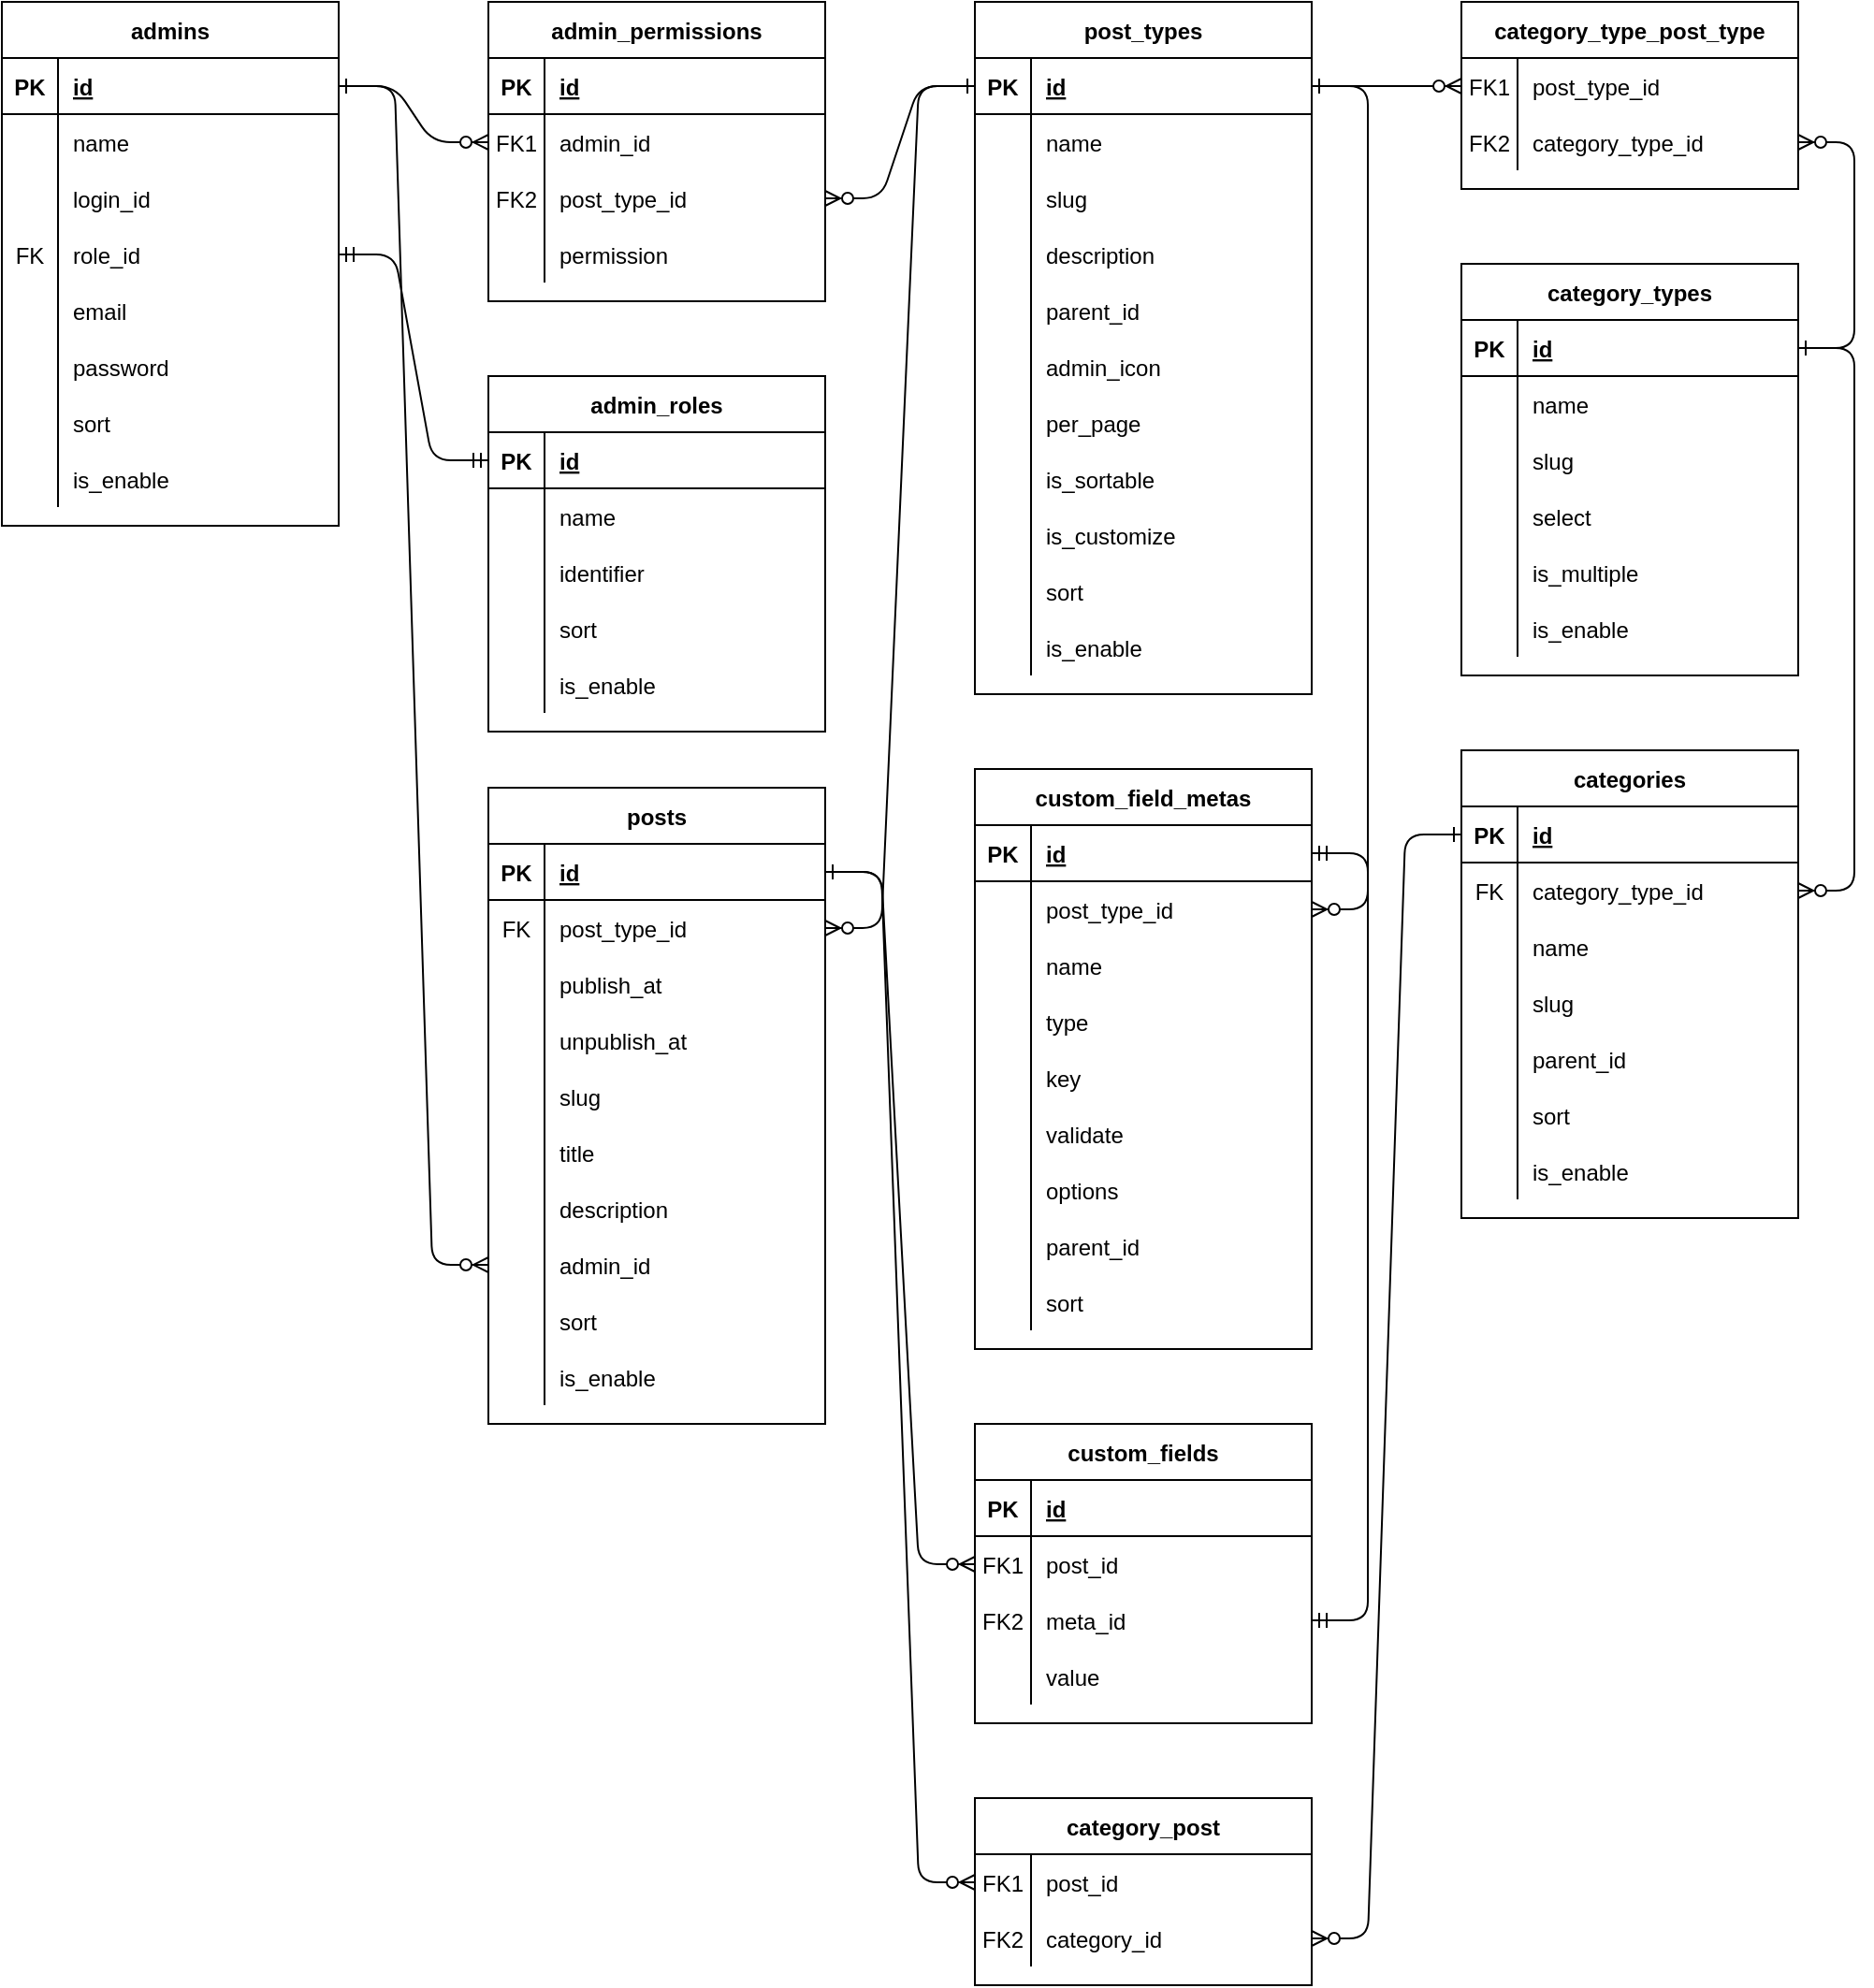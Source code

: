 <mxfile version="14.7.6" type="device"><diagram id="R2lEEEUBdFMjLlhIrx00" name="Page-1"><mxGraphModel dx="1060" dy="687" grid="1" gridSize="10" guides="1" tooltips="1" connect="1" arrows="0" fold="1" page="1" pageScale="1" pageWidth="100" pageHeight="100" background="none" math="0" shadow="0" extFonts="Permanent Marker^https://fonts.googleapis.com/css?family=Permanent+Marker"><root><mxCell id="0"/><mxCell id="1" parent="0"/><mxCell id="C-vyLk0tnHw3VtMMgP7b-1" value="" style="edgeStyle=entityRelationEdgeStyle;endArrow=ERzeroToMany;startArrow=ERone;endFill=1;startFill=0;" parent="1" source="C-vyLk0tnHw3VtMMgP7b-24" target="C-vyLk0tnHw3VtMMgP7b-6" edge="1"><mxGeometry width="100" height="100" relative="1" as="geometry"><mxPoint x="340" y="720" as="sourcePoint"/><mxPoint x="420" y="160" as="targetPoint"/></mxGeometry></mxCell><mxCell id="C-vyLk0tnHw3VtMMgP7b-13" value="post_types" style="shape=table;startSize=30;container=1;collapsible=1;childLayout=tableLayout;fixedRows=1;rowLines=0;fontStyle=1;align=center;resizeLast=1;" parent="1" vertex="1"><mxGeometry x="540" y="20" width="180" height="370" as="geometry"/></mxCell><mxCell id="C-vyLk0tnHw3VtMMgP7b-14" value="" style="shape=partialRectangle;collapsible=0;dropTarget=0;pointerEvents=0;fillColor=none;points=[[0,0.5],[1,0.5]];portConstraint=eastwest;top=0;left=0;right=0;bottom=1;" parent="C-vyLk0tnHw3VtMMgP7b-13" vertex="1"><mxGeometry y="30" width="180" height="30" as="geometry"/></mxCell><mxCell id="C-vyLk0tnHw3VtMMgP7b-15" value="PK" style="shape=partialRectangle;overflow=hidden;connectable=0;fillColor=none;top=0;left=0;bottom=0;right=0;fontStyle=1;" parent="C-vyLk0tnHw3VtMMgP7b-14" vertex="1"><mxGeometry width="30" height="30" as="geometry"/></mxCell><mxCell id="C-vyLk0tnHw3VtMMgP7b-16" value="id" style="shape=partialRectangle;overflow=hidden;connectable=0;fillColor=none;top=0;left=0;bottom=0;right=0;align=left;spacingLeft=6;fontStyle=5;" parent="C-vyLk0tnHw3VtMMgP7b-14" vertex="1"><mxGeometry x="30" width="150" height="30" as="geometry"/></mxCell><mxCell id="C-vyLk0tnHw3VtMMgP7b-17" value="" style="shape=partialRectangle;collapsible=0;dropTarget=0;pointerEvents=0;fillColor=none;points=[[0,0.5],[1,0.5]];portConstraint=eastwest;top=0;left=0;right=0;bottom=0;" parent="C-vyLk0tnHw3VtMMgP7b-13" vertex="1"><mxGeometry y="60" width="180" height="30" as="geometry"/></mxCell><mxCell id="C-vyLk0tnHw3VtMMgP7b-18" value="" style="shape=partialRectangle;overflow=hidden;connectable=0;fillColor=none;top=0;left=0;bottom=0;right=0;" parent="C-vyLk0tnHw3VtMMgP7b-17" vertex="1"><mxGeometry width="30" height="30" as="geometry"/></mxCell><mxCell id="C-vyLk0tnHw3VtMMgP7b-19" value="name" style="shape=partialRectangle;overflow=hidden;connectable=0;fillColor=none;top=0;left=0;bottom=0;right=0;align=left;spacingLeft=6;" parent="C-vyLk0tnHw3VtMMgP7b-17" vertex="1"><mxGeometry x="30" width="150" height="30" as="geometry"/></mxCell><mxCell id="C-vyLk0tnHw3VtMMgP7b-20" value="" style="shape=partialRectangle;collapsible=0;dropTarget=0;pointerEvents=0;fillColor=none;points=[[0,0.5],[1,0.5]];portConstraint=eastwest;top=0;left=0;right=0;bottom=0;" parent="C-vyLk0tnHw3VtMMgP7b-13" vertex="1"><mxGeometry y="90" width="180" height="30" as="geometry"/></mxCell><mxCell id="C-vyLk0tnHw3VtMMgP7b-21" value="" style="shape=partialRectangle;overflow=hidden;connectable=0;fillColor=none;top=0;left=0;bottom=0;right=0;" parent="C-vyLk0tnHw3VtMMgP7b-20" vertex="1"><mxGeometry width="30" height="30" as="geometry"/></mxCell><mxCell id="C-vyLk0tnHw3VtMMgP7b-22" value="slug" style="shape=partialRectangle;overflow=hidden;connectable=0;fillColor=none;top=0;left=0;bottom=0;right=0;align=left;spacingLeft=6;" parent="C-vyLk0tnHw3VtMMgP7b-20" vertex="1"><mxGeometry x="30" width="150" height="30" as="geometry"/></mxCell><mxCell id="5JjrGNrxEeLO1ORg4ZQ2-108" value="" style="shape=partialRectangle;collapsible=0;dropTarget=0;pointerEvents=0;fillColor=none;points=[[0,0.5],[1,0.5]];portConstraint=eastwest;top=0;left=0;right=0;bottom=0;" parent="C-vyLk0tnHw3VtMMgP7b-13" vertex="1"><mxGeometry y="120" width="180" height="30" as="geometry"/></mxCell><mxCell id="5JjrGNrxEeLO1ORg4ZQ2-109" value="" style="shape=partialRectangle;overflow=hidden;connectable=0;fillColor=none;top=0;left=0;bottom=0;right=0;" parent="5JjrGNrxEeLO1ORg4ZQ2-108" vertex="1"><mxGeometry width="30" height="30" as="geometry"/></mxCell><mxCell id="5JjrGNrxEeLO1ORg4ZQ2-110" value="description" style="shape=partialRectangle;overflow=hidden;connectable=0;fillColor=none;top=0;left=0;bottom=0;right=0;align=left;spacingLeft=6;" parent="5JjrGNrxEeLO1ORg4ZQ2-108" vertex="1"><mxGeometry x="30" width="150" height="30" as="geometry"/></mxCell><mxCell id="5JjrGNrxEeLO1ORg4ZQ2-111" value="" style="shape=partialRectangle;collapsible=0;dropTarget=0;pointerEvents=0;fillColor=none;points=[[0,0.5],[1,0.5]];portConstraint=eastwest;top=0;left=0;right=0;bottom=0;" parent="C-vyLk0tnHw3VtMMgP7b-13" vertex="1"><mxGeometry y="150" width="180" height="30" as="geometry"/></mxCell><mxCell id="5JjrGNrxEeLO1ORg4ZQ2-112" value="" style="shape=partialRectangle;overflow=hidden;connectable=0;fillColor=none;top=0;left=0;bottom=0;right=0;" parent="5JjrGNrxEeLO1ORg4ZQ2-111" vertex="1"><mxGeometry width="30" height="30" as="geometry"/></mxCell><mxCell id="5JjrGNrxEeLO1ORg4ZQ2-113" value="parent_id" style="shape=partialRectangle;overflow=hidden;connectable=0;fillColor=none;top=0;left=0;bottom=0;right=0;align=left;spacingLeft=6;" parent="5JjrGNrxEeLO1ORg4ZQ2-111" vertex="1"><mxGeometry x="30" width="150" height="30" as="geometry"/></mxCell><mxCell id="5JjrGNrxEeLO1ORg4ZQ2-114" value="" style="shape=partialRectangle;collapsible=0;dropTarget=0;pointerEvents=0;fillColor=none;points=[[0,0.5],[1,0.5]];portConstraint=eastwest;top=0;left=0;right=0;bottom=0;" parent="C-vyLk0tnHw3VtMMgP7b-13" vertex="1"><mxGeometry y="180" width="180" height="30" as="geometry"/></mxCell><mxCell id="5JjrGNrxEeLO1ORg4ZQ2-115" value="" style="shape=partialRectangle;overflow=hidden;connectable=0;fillColor=none;top=0;left=0;bottom=0;right=0;" parent="5JjrGNrxEeLO1ORg4ZQ2-114" vertex="1"><mxGeometry width="30" height="30" as="geometry"/></mxCell><mxCell id="5JjrGNrxEeLO1ORg4ZQ2-116" value="admin_icon" style="shape=partialRectangle;overflow=hidden;connectable=0;fillColor=none;top=0;left=0;bottom=0;right=0;align=left;spacingLeft=6;" parent="5JjrGNrxEeLO1ORg4ZQ2-114" vertex="1"><mxGeometry x="30" width="150" height="30" as="geometry"/></mxCell><mxCell id="5JjrGNrxEeLO1ORg4ZQ2-117" value="" style="shape=partialRectangle;collapsible=0;dropTarget=0;pointerEvents=0;fillColor=none;points=[[0,0.5],[1,0.5]];portConstraint=eastwest;top=0;left=0;right=0;bottom=0;" parent="C-vyLk0tnHw3VtMMgP7b-13" vertex="1"><mxGeometry y="210" width="180" height="30" as="geometry"/></mxCell><mxCell id="5JjrGNrxEeLO1ORg4ZQ2-118" value="" style="shape=partialRectangle;overflow=hidden;connectable=0;fillColor=none;top=0;left=0;bottom=0;right=0;" parent="5JjrGNrxEeLO1ORg4ZQ2-117" vertex="1"><mxGeometry width="30" height="30" as="geometry"/></mxCell><mxCell id="5JjrGNrxEeLO1ORg4ZQ2-119" value="per_page" style="shape=partialRectangle;overflow=hidden;connectable=0;fillColor=none;top=0;left=0;bottom=0;right=0;align=left;spacingLeft=6;" parent="5JjrGNrxEeLO1ORg4ZQ2-117" vertex="1"><mxGeometry x="30" width="150" height="30" as="geometry"/></mxCell><mxCell id="5JjrGNrxEeLO1ORg4ZQ2-120" value="" style="shape=partialRectangle;collapsible=0;dropTarget=0;pointerEvents=0;fillColor=none;points=[[0,0.5],[1,0.5]];portConstraint=eastwest;top=0;left=0;right=0;bottom=0;" parent="C-vyLk0tnHw3VtMMgP7b-13" vertex="1"><mxGeometry y="240" width="180" height="30" as="geometry"/></mxCell><mxCell id="5JjrGNrxEeLO1ORg4ZQ2-121" value="" style="shape=partialRectangle;overflow=hidden;connectable=0;fillColor=none;top=0;left=0;bottom=0;right=0;" parent="5JjrGNrxEeLO1ORg4ZQ2-120" vertex="1"><mxGeometry width="30" height="30" as="geometry"/></mxCell><mxCell id="5JjrGNrxEeLO1ORg4ZQ2-122" value="is_sortable" style="shape=partialRectangle;overflow=hidden;connectable=0;fillColor=none;top=0;left=0;bottom=0;right=0;align=left;spacingLeft=6;" parent="5JjrGNrxEeLO1ORg4ZQ2-120" vertex="1"><mxGeometry x="30" width="150" height="30" as="geometry"/></mxCell><mxCell id="5JjrGNrxEeLO1ORg4ZQ2-123" value="" style="shape=partialRectangle;collapsible=0;dropTarget=0;pointerEvents=0;fillColor=none;points=[[0,0.5],[1,0.5]];portConstraint=eastwest;top=0;left=0;right=0;bottom=0;" parent="C-vyLk0tnHw3VtMMgP7b-13" vertex="1"><mxGeometry y="270" width="180" height="30" as="geometry"/></mxCell><mxCell id="5JjrGNrxEeLO1ORg4ZQ2-124" value="" style="shape=partialRectangle;overflow=hidden;connectable=0;fillColor=none;top=0;left=0;bottom=0;right=0;" parent="5JjrGNrxEeLO1ORg4ZQ2-123" vertex="1"><mxGeometry width="30" height="30" as="geometry"/></mxCell><mxCell id="5JjrGNrxEeLO1ORg4ZQ2-125" value="is_customize" style="shape=partialRectangle;overflow=hidden;connectable=0;fillColor=none;top=0;left=0;bottom=0;right=0;align=left;spacingLeft=6;" parent="5JjrGNrxEeLO1ORg4ZQ2-123" vertex="1"><mxGeometry x="30" width="150" height="30" as="geometry"/></mxCell><mxCell id="5JjrGNrxEeLO1ORg4ZQ2-126" value="" style="shape=partialRectangle;collapsible=0;dropTarget=0;pointerEvents=0;fillColor=none;points=[[0,0.5],[1,0.5]];portConstraint=eastwest;top=0;left=0;right=0;bottom=0;" parent="C-vyLk0tnHw3VtMMgP7b-13" vertex="1"><mxGeometry y="300" width="180" height="30" as="geometry"/></mxCell><mxCell id="5JjrGNrxEeLO1ORg4ZQ2-127" value="" style="shape=partialRectangle;overflow=hidden;connectable=0;fillColor=none;top=0;left=0;bottom=0;right=0;" parent="5JjrGNrxEeLO1ORg4ZQ2-126" vertex="1"><mxGeometry width="30" height="30" as="geometry"/></mxCell><mxCell id="5JjrGNrxEeLO1ORg4ZQ2-128" value="sort" style="shape=partialRectangle;overflow=hidden;connectable=0;fillColor=none;top=0;left=0;bottom=0;right=0;align=left;spacingLeft=6;" parent="5JjrGNrxEeLO1ORg4ZQ2-126" vertex="1"><mxGeometry x="30" width="150" height="30" as="geometry"/></mxCell><mxCell id="5JjrGNrxEeLO1ORg4ZQ2-129" value="" style="shape=partialRectangle;collapsible=0;dropTarget=0;pointerEvents=0;fillColor=none;points=[[0,0.5],[1,0.5]];portConstraint=eastwest;top=0;left=0;right=0;bottom=0;" parent="C-vyLk0tnHw3VtMMgP7b-13" vertex="1"><mxGeometry y="330" width="180" height="30" as="geometry"/></mxCell><mxCell id="5JjrGNrxEeLO1ORg4ZQ2-130" value="" style="shape=partialRectangle;overflow=hidden;connectable=0;fillColor=none;top=0;left=0;bottom=0;right=0;" parent="5JjrGNrxEeLO1ORg4ZQ2-129" vertex="1"><mxGeometry width="30" height="30" as="geometry"/></mxCell><mxCell id="5JjrGNrxEeLO1ORg4ZQ2-131" value="is_enable" style="shape=partialRectangle;overflow=hidden;connectable=0;fillColor=none;top=0;left=0;bottom=0;right=0;align=left;spacingLeft=6;" parent="5JjrGNrxEeLO1ORg4ZQ2-129" vertex="1"><mxGeometry x="30" width="150" height="30" as="geometry"/></mxCell><mxCell id="C-vyLk0tnHw3VtMMgP7b-23" value="admins" style="shape=table;startSize=30;container=1;collapsible=1;childLayout=tableLayout;fixedRows=1;rowLines=0;fontStyle=1;align=center;resizeLast=1;" parent="1" vertex="1"><mxGeometry x="20" y="20" width="180" height="280" as="geometry"/></mxCell><mxCell id="C-vyLk0tnHw3VtMMgP7b-24" value="" style="shape=partialRectangle;collapsible=0;dropTarget=0;pointerEvents=0;fillColor=none;points=[[0,0.5],[1,0.5]];portConstraint=eastwest;top=0;left=0;right=0;bottom=1;" parent="C-vyLk0tnHw3VtMMgP7b-23" vertex="1"><mxGeometry y="30" width="180" height="30" as="geometry"/></mxCell><mxCell id="C-vyLk0tnHw3VtMMgP7b-25" value="PK" style="shape=partialRectangle;overflow=hidden;connectable=0;fillColor=none;top=0;left=0;bottom=0;right=0;fontStyle=1;" parent="C-vyLk0tnHw3VtMMgP7b-24" vertex="1"><mxGeometry width="30" height="30" as="geometry"/></mxCell><mxCell id="C-vyLk0tnHw3VtMMgP7b-26" value="id" style="shape=partialRectangle;overflow=hidden;connectable=0;fillColor=none;top=0;left=0;bottom=0;right=0;align=left;spacingLeft=6;fontStyle=5;" parent="C-vyLk0tnHw3VtMMgP7b-24" vertex="1"><mxGeometry x="30" width="150" height="30" as="geometry"/></mxCell><mxCell id="C-vyLk0tnHw3VtMMgP7b-27" value="" style="shape=partialRectangle;collapsible=0;dropTarget=0;pointerEvents=0;fillColor=none;points=[[0,0.5],[1,0.5]];portConstraint=eastwest;top=0;left=0;right=0;bottom=0;" parent="C-vyLk0tnHw3VtMMgP7b-23" vertex="1"><mxGeometry y="60" width="180" height="30" as="geometry"/></mxCell><mxCell id="C-vyLk0tnHw3VtMMgP7b-28" value="" style="shape=partialRectangle;overflow=hidden;connectable=0;fillColor=none;top=0;left=0;bottom=0;right=0;" parent="C-vyLk0tnHw3VtMMgP7b-27" vertex="1"><mxGeometry width="30" height="30" as="geometry"/></mxCell><mxCell id="C-vyLk0tnHw3VtMMgP7b-29" value="name" style="shape=partialRectangle;overflow=hidden;connectable=0;fillColor=none;top=0;left=0;bottom=0;right=0;align=left;spacingLeft=6;" parent="C-vyLk0tnHw3VtMMgP7b-27" vertex="1"><mxGeometry x="30" width="150" height="30" as="geometry"/></mxCell><mxCell id="5JjrGNrxEeLO1ORg4ZQ2-14" value="" style="shape=partialRectangle;collapsible=0;dropTarget=0;pointerEvents=0;fillColor=none;points=[[0,0.5],[1,0.5]];portConstraint=eastwest;top=0;left=0;right=0;bottom=0;" parent="C-vyLk0tnHw3VtMMgP7b-23" vertex="1"><mxGeometry y="90" width="180" height="30" as="geometry"/></mxCell><mxCell id="5JjrGNrxEeLO1ORg4ZQ2-15" value="" style="shape=partialRectangle;overflow=hidden;connectable=0;fillColor=none;top=0;left=0;bottom=0;right=0;" parent="5JjrGNrxEeLO1ORg4ZQ2-14" vertex="1"><mxGeometry width="30" height="30" as="geometry"/></mxCell><mxCell id="5JjrGNrxEeLO1ORg4ZQ2-16" value="login_id" style="shape=partialRectangle;overflow=hidden;connectable=0;fillColor=none;top=0;left=0;bottom=0;right=0;align=left;spacingLeft=6;" parent="5JjrGNrxEeLO1ORg4ZQ2-14" vertex="1"><mxGeometry x="30" width="150" height="30" as="geometry"/></mxCell><mxCell id="5JjrGNrxEeLO1ORg4ZQ2-17" value="" style="shape=partialRectangle;collapsible=0;dropTarget=0;pointerEvents=0;fillColor=none;points=[[0,0.5],[1,0.5]];portConstraint=eastwest;top=0;left=0;right=0;bottom=0;" parent="C-vyLk0tnHw3VtMMgP7b-23" vertex="1"><mxGeometry y="120" width="180" height="30" as="geometry"/></mxCell><mxCell id="5JjrGNrxEeLO1ORg4ZQ2-18" value="FK" style="shape=partialRectangle;overflow=hidden;connectable=0;fillColor=none;top=0;left=0;bottom=0;right=0;" parent="5JjrGNrxEeLO1ORg4ZQ2-17" vertex="1"><mxGeometry width="30" height="30" as="geometry"/></mxCell><mxCell id="5JjrGNrxEeLO1ORg4ZQ2-19" value="role_id" style="shape=partialRectangle;overflow=hidden;connectable=0;fillColor=none;top=0;left=0;bottom=0;right=0;align=left;spacingLeft=6;" parent="5JjrGNrxEeLO1ORg4ZQ2-17" vertex="1"><mxGeometry x="30" width="150" height="30" as="geometry"/></mxCell><mxCell id="5JjrGNrxEeLO1ORg4ZQ2-20" value="" style="shape=partialRectangle;collapsible=0;dropTarget=0;pointerEvents=0;fillColor=none;points=[[0,0.5],[1,0.5]];portConstraint=eastwest;top=0;left=0;right=0;bottom=0;" parent="C-vyLk0tnHw3VtMMgP7b-23" vertex="1"><mxGeometry y="150" width="180" height="30" as="geometry"/></mxCell><mxCell id="5JjrGNrxEeLO1ORg4ZQ2-21" value="" style="shape=partialRectangle;overflow=hidden;connectable=0;fillColor=none;top=0;left=0;bottom=0;right=0;" parent="5JjrGNrxEeLO1ORg4ZQ2-20" vertex="1"><mxGeometry width="30" height="30" as="geometry"/></mxCell><mxCell id="5JjrGNrxEeLO1ORg4ZQ2-22" value="email" style="shape=partialRectangle;overflow=hidden;connectable=0;fillColor=none;top=0;left=0;bottom=0;right=0;align=left;spacingLeft=6;" parent="5JjrGNrxEeLO1ORg4ZQ2-20" vertex="1"><mxGeometry x="30" width="150" height="30" as="geometry"/></mxCell><mxCell id="5JjrGNrxEeLO1ORg4ZQ2-23" value="" style="shape=partialRectangle;collapsible=0;dropTarget=0;pointerEvents=0;fillColor=none;points=[[0,0.5],[1,0.5]];portConstraint=eastwest;top=0;left=0;right=0;bottom=0;" parent="C-vyLk0tnHw3VtMMgP7b-23" vertex="1"><mxGeometry y="180" width="180" height="30" as="geometry"/></mxCell><mxCell id="5JjrGNrxEeLO1ORg4ZQ2-24" value="" style="shape=partialRectangle;overflow=hidden;connectable=0;fillColor=none;top=0;left=0;bottom=0;right=0;" parent="5JjrGNrxEeLO1ORg4ZQ2-23" vertex="1"><mxGeometry width="30" height="30" as="geometry"/></mxCell><mxCell id="5JjrGNrxEeLO1ORg4ZQ2-25" value="password" style="shape=partialRectangle;overflow=hidden;connectable=0;fillColor=none;top=0;left=0;bottom=0;right=0;align=left;spacingLeft=6;" parent="5JjrGNrxEeLO1ORg4ZQ2-23" vertex="1"><mxGeometry x="30" width="150" height="30" as="geometry"/></mxCell><mxCell id="5JjrGNrxEeLO1ORg4ZQ2-26" value="" style="shape=partialRectangle;collapsible=0;dropTarget=0;pointerEvents=0;fillColor=none;points=[[0,0.5],[1,0.5]];portConstraint=eastwest;top=0;left=0;right=0;bottom=0;" parent="C-vyLk0tnHw3VtMMgP7b-23" vertex="1"><mxGeometry y="210" width="180" height="30" as="geometry"/></mxCell><mxCell id="5JjrGNrxEeLO1ORg4ZQ2-27" value="" style="shape=partialRectangle;overflow=hidden;connectable=0;fillColor=none;top=0;left=0;bottom=0;right=0;" parent="5JjrGNrxEeLO1ORg4ZQ2-26" vertex="1"><mxGeometry width="30" height="30" as="geometry"/></mxCell><mxCell id="5JjrGNrxEeLO1ORg4ZQ2-28" value="sort" style="shape=partialRectangle;overflow=hidden;connectable=0;fillColor=none;top=0;left=0;bottom=0;right=0;align=left;spacingLeft=6;" parent="5JjrGNrxEeLO1ORg4ZQ2-26" vertex="1"><mxGeometry x="30" width="150" height="30" as="geometry"/></mxCell><mxCell id="5JjrGNrxEeLO1ORg4ZQ2-29" value="" style="shape=partialRectangle;collapsible=0;dropTarget=0;pointerEvents=0;fillColor=none;points=[[0,0.5],[1,0.5]];portConstraint=eastwest;top=0;left=0;right=0;bottom=0;" parent="C-vyLk0tnHw3VtMMgP7b-23" vertex="1"><mxGeometry y="240" width="180" height="30" as="geometry"/></mxCell><mxCell id="5JjrGNrxEeLO1ORg4ZQ2-30" value="" style="shape=partialRectangle;overflow=hidden;connectable=0;fillColor=none;top=0;left=0;bottom=0;right=0;" parent="5JjrGNrxEeLO1ORg4ZQ2-29" vertex="1"><mxGeometry width="30" height="30" as="geometry"/></mxCell><mxCell id="5JjrGNrxEeLO1ORg4ZQ2-31" value="is_enable" style="shape=partialRectangle;overflow=hidden;connectable=0;fillColor=none;top=0;left=0;bottom=0;right=0;align=left;spacingLeft=6;" parent="5JjrGNrxEeLO1ORg4ZQ2-29" vertex="1"><mxGeometry x="30" width="150" height="30" as="geometry"/></mxCell><mxCell id="D1ytwW2c7Vjev4KIa3gR-24" value="" style="edgeStyle=entityRelationEdgeStyle;fontSize=12;html=1;endArrow=ERmandOne;startArrow=ERmandOne;" parent="1" source="5JjrGNrxEeLO1ORg4ZQ2-17" target="D1ytwW2c7Vjev4KIa3gR-11" edge="1"><mxGeometry width="100" height="100" relative="1" as="geometry"><mxPoint x="270" y="160" as="sourcePoint"/><mxPoint x="560" y="200" as="targetPoint"/></mxGeometry></mxCell><mxCell id="D1ytwW2c7Vjev4KIa3gR-35" value="" style="group" parent="1" vertex="1" connectable="0"><mxGeometry x="280" y="220" width="250" height="190" as="geometry"/></mxCell><mxCell id="D1ytwW2c7Vjev4KIa3gR-36" value="" style="group" parent="D1ytwW2c7Vjev4KIa3gR-35" vertex="1" connectable="0"><mxGeometry width="250" height="190" as="geometry"/></mxCell><mxCell id="D1ytwW2c7Vjev4KIa3gR-10" value="admin_roles" style="shape=table;startSize=30;container=1;collapsible=1;childLayout=tableLayout;fixedRows=1;rowLines=0;fontStyle=1;align=center;resizeLast=1;" parent="D1ytwW2c7Vjev4KIa3gR-36" vertex="1"><mxGeometry width="180" height="190" as="geometry"/></mxCell><mxCell id="D1ytwW2c7Vjev4KIa3gR-11" value="" style="shape=partialRectangle;collapsible=0;dropTarget=0;pointerEvents=0;fillColor=none;top=0;left=0;bottom=1;right=0;points=[[0,0.5],[1,0.5]];portConstraint=eastwest;" parent="D1ytwW2c7Vjev4KIa3gR-10" vertex="1"><mxGeometry y="30" width="180" height="30" as="geometry"/></mxCell><mxCell id="D1ytwW2c7Vjev4KIa3gR-12" value="PK" style="shape=partialRectangle;connectable=0;fillColor=none;top=0;left=0;bottom=0;right=0;fontStyle=1;overflow=hidden;" parent="D1ytwW2c7Vjev4KIa3gR-11" vertex="1"><mxGeometry width="30" height="30" as="geometry"/></mxCell><mxCell id="D1ytwW2c7Vjev4KIa3gR-13" value="id" style="shape=partialRectangle;connectable=0;fillColor=none;top=0;left=0;bottom=0;right=0;align=left;spacingLeft=6;fontStyle=5;overflow=hidden;" parent="D1ytwW2c7Vjev4KIa3gR-11" vertex="1"><mxGeometry x="30" width="150" height="30" as="geometry"/></mxCell><mxCell id="D1ytwW2c7Vjev4KIa3gR-14" value="" style="shape=partialRectangle;collapsible=0;dropTarget=0;pointerEvents=0;fillColor=none;top=0;left=0;bottom=0;right=0;points=[[0,0.5],[1,0.5]];portConstraint=eastwest;" parent="D1ytwW2c7Vjev4KIa3gR-10" vertex="1"><mxGeometry y="60" width="180" height="30" as="geometry"/></mxCell><mxCell id="D1ytwW2c7Vjev4KIa3gR-15" value="" style="shape=partialRectangle;connectable=0;fillColor=none;top=0;left=0;bottom=0;right=0;editable=1;overflow=hidden;" parent="D1ytwW2c7Vjev4KIa3gR-14" vertex="1"><mxGeometry width="30" height="30" as="geometry"/></mxCell><mxCell id="D1ytwW2c7Vjev4KIa3gR-16" value="name" style="shape=partialRectangle;connectable=0;fillColor=none;top=0;left=0;bottom=0;right=0;align=left;spacingLeft=6;overflow=hidden;" parent="D1ytwW2c7Vjev4KIa3gR-14" vertex="1"><mxGeometry x="30" width="150" height="30" as="geometry"/></mxCell><mxCell id="D1ytwW2c7Vjev4KIa3gR-17" value="" style="shape=partialRectangle;collapsible=0;dropTarget=0;pointerEvents=0;fillColor=none;top=0;left=0;bottom=0;right=0;points=[[0,0.5],[1,0.5]];portConstraint=eastwest;" parent="D1ytwW2c7Vjev4KIa3gR-10" vertex="1"><mxGeometry y="90" width="180" height="30" as="geometry"/></mxCell><mxCell id="D1ytwW2c7Vjev4KIa3gR-18" value="" style="shape=partialRectangle;connectable=0;fillColor=none;top=0;left=0;bottom=0;right=0;editable=1;overflow=hidden;" parent="D1ytwW2c7Vjev4KIa3gR-17" vertex="1"><mxGeometry width="30" height="30" as="geometry"/></mxCell><mxCell id="D1ytwW2c7Vjev4KIa3gR-19" value="identifier" style="shape=partialRectangle;connectable=0;fillColor=none;top=0;left=0;bottom=0;right=0;align=left;spacingLeft=6;overflow=hidden;" parent="D1ytwW2c7Vjev4KIa3gR-17" vertex="1"><mxGeometry x="30" width="150" height="30" as="geometry"/></mxCell><mxCell id="D1ytwW2c7Vjev4KIa3gR-20" value="" style="shape=partialRectangle;collapsible=0;dropTarget=0;pointerEvents=0;fillColor=none;top=0;left=0;bottom=0;right=0;points=[[0,0.5],[1,0.5]];portConstraint=eastwest;" parent="D1ytwW2c7Vjev4KIa3gR-10" vertex="1"><mxGeometry y="120" width="180" height="30" as="geometry"/></mxCell><mxCell id="D1ytwW2c7Vjev4KIa3gR-21" value="" style="shape=partialRectangle;connectable=0;fillColor=none;top=0;left=0;bottom=0;right=0;editable=1;overflow=hidden;" parent="D1ytwW2c7Vjev4KIa3gR-20" vertex="1"><mxGeometry width="30" height="30" as="geometry"/></mxCell><mxCell id="D1ytwW2c7Vjev4KIa3gR-22" value="sort" style="shape=partialRectangle;connectable=0;fillColor=none;top=0;left=0;bottom=0;right=0;align=left;spacingLeft=6;overflow=hidden;" parent="D1ytwW2c7Vjev4KIa3gR-20" vertex="1"><mxGeometry x="30" width="150" height="30" as="geometry"/></mxCell><mxCell id="5JjrGNrxEeLO1ORg4ZQ2-5" value="" style="shape=partialRectangle;collapsible=0;dropTarget=0;pointerEvents=0;fillColor=none;top=0;left=0;bottom=0;right=0;points=[[0,0.5],[1,0.5]];portConstraint=eastwest;" parent="D1ytwW2c7Vjev4KIa3gR-10" vertex="1"><mxGeometry y="150" width="180" height="30" as="geometry"/></mxCell><mxCell id="5JjrGNrxEeLO1ORg4ZQ2-6" value="" style="shape=partialRectangle;connectable=0;fillColor=none;top=0;left=0;bottom=0;right=0;editable=1;overflow=hidden;" parent="5JjrGNrxEeLO1ORg4ZQ2-5" vertex="1"><mxGeometry width="30" height="30" as="geometry"/></mxCell><mxCell id="5JjrGNrxEeLO1ORg4ZQ2-7" value="is_enable" style="shape=partialRectangle;connectable=0;fillColor=none;top=0;left=0;bottom=0;right=0;align=left;spacingLeft=6;overflow=hidden;" parent="5JjrGNrxEeLO1ORg4ZQ2-5" vertex="1"><mxGeometry x="30" width="150" height="30" as="geometry"/></mxCell><mxCell id="D1ytwW2c7Vjev4KIa3gR-37" value="" style="group" parent="1" vertex="1" connectable="0"><mxGeometry x="280" y="20" width="250" height="160" as="geometry"/></mxCell><mxCell id="C-vyLk0tnHw3VtMMgP7b-2" value="admin_permissions" style="shape=table;startSize=30;container=1;collapsible=1;childLayout=tableLayout;fixedRows=1;rowLines=0;fontStyle=1;align=center;resizeLast=1;" parent="D1ytwW2c7Vjev4KIa3gR-37" vertex="1"><mxGeometry width="180" height="160" as="geometry"/></mxCell><mxCell id="C-vyLk0tnHw3VtMMgP7b-3" value="" style="shape=partialRectangle;collapsible=0;dropTarget=0;pointerEvents=0;fillColor=none;points=[[0,0.5],[1,0.5]];portConstraint=eastwest;top=0;left=0;right=0;bottom=1;" parent="C-vyLk0tnHw3VtMMgP7b-2" vertex="1"><mxGeometry y="30" width="180" height="30" as="geometry"/></mxCell><mxCell id="C-vyLk0tnHw3VtMMgP7b-4" value="PK" style="shape=partialRectangle;overflow=hidden;connectable=0;fillColor=none;top=0;left=0;bottom=0;right=0;fontStyle=1;" parent="C-vyLk0tnHw3VtMMgP7b-3" vertex="1"><mxGeometry width="30" height="30" as="geometry"/></mxCell><mxCell id="C-vyLk0tnHw3VtMMgP7b-5" value="id" style="shape=partialRectangle;overflow=hidden;connectable=0;fillColor=none;top=0;left=0;bottom=0;right=0;align=left;spacingLeft=6;fontStyle=5;" parent="C-vyLk0tnHw3VtMMgP7b-3" vertex="1"><mxGeometry x="30" width="150" height="30" as="geometry"/></mxCell><mxCell id="C-vyLk0tnHw3VtMMgP7b-6" value="" style="shape=partialRectangle;collapsible=0;dropTarget=0;pointerEvents=0;fillColor=none;points=[[0,0.5],[1,0.5]];portConstraint=eastwest;top=0;left=0;right=0;bottom=0;" parent="C-vyLk0tnHw3VtMMgP7b-2" vertex="1"><mxGeometry y="60" width="180" height="30" as="geometry"/></mxCell><mxCell id="C-vyLk0tnHw3VtMMgP7b-7" value="FK1" style="shape=partialRectangle;overflow=hidden;connectable=0;fillColor=none;top=0;left=0;bottom=0;right=0;" parent="C-vyLk0tnHw3VtMMgP7b-6" vertex="1"><mxGeometry width="30" height="30" as="geometry"/></mxCell><mxCell id="C-vyLk0tnHw3VtMMgP7b-8" value="admin_id" style="shape=partialRectangle;overflow=hidden;connectable=0;fillColor=none;top=0;left=0;bottom=0;right=0;align=left;spacingLeft=6;" parent="C-vyLk0tnHw3VtMMgP7b-6" vertex="1"><mxGeometry x="30" width="150" height="30" as="geometry"/></mxCell><mxCell id="C-vyLk0tnHw3VtMMgP7b-9" value="" style="shape=partialRectangle;collapsible=0;dropTarget=0;pointerEvents=0;fillColor=none;points=[[0,0.5],[1,0.5]];portConstraint=eastwest;top=0;left=0;right=0;bottom=0;" parent="C-vyLk0tnHw3VtMMgP7b-2" vertex="1"><mxGeometry y="90" width="180" height="30" as="geometry"/></mxCell><mxCell id="C-vyLk0tnHw3VtMMgP7b-10" value="FK2" style="shape=partialRectangle;overflow=hidden;connectable=0;fillColor=none;top=0;left=0;bottom=0;right=0;" parent="C-vyLk0tnHw3VtMMgP7b-9" vertex="1"><mxGeometry width="30" height="30" as="geometry"/></mxCell><mxCell id="C-vyLk0tnHw3VtMMgP7b-11" value="post_type_id" style="shape=partialRectangle;overflow=hidden;connectable=0;fillColor=none;top=0;left=0;bottom=0;right=0;align=left;spacingLeft=6;" parent="C-vyLk0tnHw3VtMMgP7b-9" vertex="1"><mxGeometry x="30" width="150" height="30" as="geometry"/></mxCell><mxCell id="5JjrGNrxEeLO1ORg4ZQ2-32" value="" style="shape=partialRectangle;collapsible=0;dropTarget=0;pointerEvents=0;fillColor=none;points=[[0,0.5],[1,0.5]];portConstraint=eastwest;top=0;left=0;right=0;bottom=0;" parent="C-vyLk0tnHw3VtMMgP7b-2" vertex="1"><mxGeometry y="120" width="180" height="30" as="geometry"/></mxCell><mxCell id="5JjrGNrxEeLO1ORg4ZQ2-33" value="" style="shape=partialRectangle;overflow=hidden;connectable=0;fillColor=none;top=0;left=0;bottom=0;right=0;" parent="5JjrGNrxEeLO1ORg4ZQ2-32" vertex="1"><mxGeometry width="30" height="30" as="geometry"/></mxCell><mxCell id="5JjrGNrxEeLO1ORg4ZQ2-34" value="permission" style="shape=partialRectangle;overflow=hidden;connectable=0;fillColor=none;top=0;left=0;bottom=0;right=0;align=left;spacingLeft=6;" parent="5JjrGNrxEeLO1ORg4ZQ2-32" vertex="1"><mxGeometry x="30" width="150" height="30" as="geometry"/></mxCell><mxCell id="5JjrGNrxEeLO1ORg4ZQ2-35" value="categories" style="shape=table;startSize=30;container=1;collapsible=1;childLayout=tableLayout;fixedRows=1;rowLines=0;fontStyle=1;align=center;resizeLast=1;fillColor=none;" parent="1" vertex="1"><mxGeometry x="800" y="420" width="180" height="250" as="geometry"/></mxCell><mxCell id="5JjrGNrxEeLO1ORg4ZQ2-36" value="" style="shape=partialRectangle;collapsible=0;dropTarget=0;pointerEvents=0;fillColor=none;top=0;left=0;bottom=1;right=0;points=[[0,0.5],[1,0.5]];portConstraint=eastwest;" parent="5JjrGNrxEeLO1ORg4ZQ2-35" vertex="1"><mxGeometry y="30" width="180" height="30" as="geometry"/></mxCell><mxCell id="5JjrGNrxEeLO1ORg4ZQ2-37" value="PK" style="shape=partialRectangle;connectable=0;fillColor=none;top=0;left=0;bottom=0;right=0;fontStyle=1;overflow=hidden;" parent="5JjrGNrxEeLO1ORg4ZQ2-36" vertex="1"><mxGeometry width="30" height="30" as="geometry"/></mxCell><mxCell id="5JjrGNrxEeLO1ORg4ZQ2-38" value="id" style="shape=partialRectangle;connectable=0;fillColor=none;top=0;left=0;bottom=0;right=0;align=left;spacingLeft=6;fontStyle=5;overflow=hidden;" parent="5JjrGNrxEeLO1ORg4ZQ2-36" vertex="1"><mxGeometry x="30" width="150" height="30" as="geometry"/></mxCell><mxCell id="5JjrGNrxEeLO1ORg4ZQ2-39" value="" style="shape=partialRectangle;collapsible=0;dropTarget=0;pointerEvents=0;fillColor=none;top=0;left=0;bottom=0;right=0;points=[[0,0.5],[1,0.5]];portConstraint=eastwest;" parent="5JjrGNrxEeLO1ORg4ZQ2-35" vertex="1"><mxGeometry y="60" width="180" height="30" as="geometry"/></mxCell><mxCell id="5JjrGNrxEeLO1ORg4ZQ2-40" value="FK" style="shape=partialRectangle;connectable=0;fillColor=none;top=0;left=0;bottom=0;right=0;editable=1;overflow=hidden;" parent="5JjrGNrxEeLO1ORg4ZQ2-39" vertex="1"><mxGeometry width="30" height="30" as="geometry"/></mxCell><mxCell id="5JjrGNrxEeLO1ORg4ZQ2-41" value="category_type_id" style="shape=partialRectangle;connectable=0;fillColor=none;top=0;left=0;bottom=0;right=0;align=left;spacingLeft=6;overflow=hidden;" parent="5JjrGNrxEeLO1ORg4ZQ2-39" vertex="1"><mxGeometry x="30" width="150" height="30" as="geometry"/></mxCell><mxCell id="5JjrGNrxEeLO1ORg4ZQ2-42" value="" style="shape=partialRectangle;collapsible=0;dropTarget=0;pointerEvents=0;fillColor=none;top=0;left=0;bottom=0;right=0;points=[[0,0.5],[1,0.5]];portConstraint=eastwest;" parent="5JjrGNrxEeLO1ORg4ZQ2-35" vertex="1"><mxGeometry y="90" width="180" height="30" as="geometry"/></mxCell><mxCell id="5JjrGNrxEeLO1ORg4ZQ2-43" value="" style="shape=partialRectangle;connectable=0;fillColor=none;top=0;left=0;bottom=0;right=0;editable=1;overflow=hidden;" parent="5JjrGNrxEeLO1ORg4ZQ2-42" vertex="1"><mxGeometry width="30" height="30" as="geometry"/></mxCell><mxCell id="5JjrGNrxEeLO1ORg4ZQ2-44" value="name" style="shape=partialRectangle;connectable=0;fillColor=none;top=0;left=0;bottom=0;right=0;align=left;spacingLeft=6;overflow=hidden;" parent="5JjrGNrxEeLO1ORg4ZQ2-42" vertex="1"><mxGeometry x="30" width="150" height="30" as="geometry"/></mxCell><mxCell id="5JjrGNrxEeLO1ORg4ZQ2-45" value="" style="shape=partialRectangle;collapsible=0;dropTarget=0;pointerEvents=0;fillColor=none;top=0;left=0;bottom=0;right=0;points=[[0,0.5],[1,0.5]];portConstraint=eastwest;" parent="5JjrGNrxEeLO1ORg4ZQ2-35" vertex="1"><mxGeometry y="120" width="180" height="30" as="geometry"/></mxCell><mxCell id="5JjrGNrxEeLO1ORg4ZQ2-46" value="" style="shape=partialRectangle;connectable=0;fillColor=none;top=0;left=0;bottom=0;right=0;editable=1;overflow=hidden;" parent="5JjrGNrxEeLO1ORg4ZQ2-45" vertex="1"><mxGeometry width="30" height="30" as="geometry"/></mxCell><mxCell id="5JjrGNrxEeLO1ORg4ZQ2-47" value="slug" style="shape=partialRectangle;connectable=0;fillColor=none;top=0;left=0;bottom=0;right=0;align=left;spacingLeft=6;overflow=hidden;" parent="5JjrGNrxEeLO1ORg4ZQ2-45" vertex="1"><mxGeometry x="30" width="150" height="30" as="geometry"/></mxCell><mxCell id="5JjrGNrxEeLO1ORg4ZQ2-51" value="" style="shape=partialRectangle;collapsible=0;dropTarget=0;pointerEvents=0;fillColor=none;top=0;left=0;bottom=0;right=0;points=[[0,0.5],[1,0.5]];portConstraint=eastwest;" parent="5JjrGNrxEeLO1ORg4ZQ2-35" vertex="1"><mxGeometry y="150" width="180" height="30" as="geometry"/></mxCell><mxCell id="5JjrGNrxEeLO1ORg4ZQ2-52" value="" style="shape=partialRectangle;connectable=0;fillColor=none;top=0;left=0;bottom=0;right=0;editable=1;overflow=hidden;" parent="5JjrGNrxEeLO1ORg4ZQ2-51" vertex="1"><mxGeometry width="30" height="30" as="geometry"/></mxCell><mxCell id="5JjrGNrxEeLO1ORg4ZQ2-53" value="parent_id" style="shape=partialRectangle;connectable=0;fillColor=none;top=0;left=0;bottom=0;right=0;align=left;spacingLeft=6;overflow=hidden;" parent="5JjrGNrxEeLO1ORg4ZQ2-51" vertex="1"><mxGeometry x="30" width="150" height="30" as="geometry"/></mxCell><mxCell id="5JjrGNrxEeLO1ORg4ZQ2-54" value="" style="shape=partialRectangle;collapsible=0;dropTarget=0;pointerEvents=0;fillColor=none;top=0;left=0;bottom=0;right=0;points=[[0,0.5],[1,0.5]];portConstraint=eastwest;" parent="5JjrGNrxEeLO1ORg4ZQ2-35" vertex="1"><mxGeometry y="180" width="180" height="30" as="geometry"/></mxCell><mxCell id="5JjrGNrxEeLO1ORg4ZQ2-55" value="" style="shape=partialRectangle;connectable=0;fillColor=none;top=0;left=0;bottom=0;right=0;editable=1;overflow=hidden;" parent="5JjrGNrxEeLO1ORg4ZQ2-54" vertex="1"><mxGeometry width="30" height="30" as="geometry"/></mxCell><mxCell id="5JjrGNrxEeLO1ORg4ZQ2-56" value="sort" style="shape=partialRectangle;connectable=0;fillColor=none;top=0;left=0;bottom=0;right=0;align=left;spacingLeft=6;overflow=hidden;" parent="5JjrGNrxEeLO1ORg4ZQ2-54" vertex="1"><mxGeometry x="30" width="150" height="30" as="geometry"/></mxCell><mxCell id="5JjrGNrxEeLO1ORg4ZQ2-57" value="" style="shape=partialRectangle;collapsible=0;dropTarget=0;pointerEvents=0;fillColor=none;top=0;left=0;bottom=0;right=0;points=[[0,0.5],[1,0.5]];portConstraint=eastwest;" parent="5JjrGNrxEeLO1ORg4ZQ2-35" vertex="1"><mxGeometry y="210" width="180" height="30" as="geometry"/></mxCell><mxCell id="5JjrGNrxEeLO1ORg4ZQ2-58" value="" style="shape=partialRectangle;connectable=0;fillColor=none;top=0;left=0;bottom=0;right=0;editable=1;overflow=hidden;" parent="5JjrGNrxEeLO1ORg4ZQ2-57" vertex="1"><mxGeometry width="30" height="30" as="geometry"/></mxCell><mxCell id="5JjrGNrxEeLO1ORg4ZQ2-59" value="is_enable" style="shape=partialRectangle;connectable=0;fillColor=none;top=0;left=0;bottom=0;right=0;align=left;spacingLeft=6;overflow=hidden;" parent="5JjrGNrxEeLO1ORg4ZQ2-57" vertex="1"><mxGeometry x="30" width="150" height="30" as="geometry"/></mxCell><mxCell id="5JjrGNrxEeLO1ORg4ZQ2-60" value="category_post" style="shape=table;startSize=30;container=1;collapsible=1;childLayout=tableLayout;fixedRows=1;rowLines=0;fontStyle=1;align=center;resizeLast=1;fillColor=none;" parent="1" vertex="1"><mxGeometry x="540" y="980" width="180" height="100" as="geometry"/></mxCell><mxCell id="5JjrGNrxEeLO1ORg4ZQ2-64" value="" style="shape=partialRectangle;collapsible=0;dropTarget=0;pointerEvents=0;fillColor=none;top=0;left=0;bottom=0;right=0;points=[[0,0.5],[1,0.5]];portConstraint=eastwest;" parent="5JjrGNrxEeLO1ORg4ZQ2-60" vertex="1"><mxGeometry y="30" width="180" height="30" as="geometry"/></mxCell><mxCell id="5JjrGNrxEeLO1ORg4ZQ2-65" value="FK1" style="shape=partialRectangle;connectable=0;fillColor=none;top=0;left=0;bottom=0;right=0;editable=1;overflow=hidden;" parent="5JjrGNrxEeLO1ORg4ZQ2-64" vertex="1"><mxGeometry width="30" height="30" as="geometry"/></mxCell><mxCell id="5JjrGNrxEeLO1ORg4ZQ2-66" value="post_id" style="shape=partialRectangle;connectable=0;fillColor=none;top=0;left=0;bottom=0;right=0;align=left;spacingLeft=6;overflow=hidden;" parent="5JjrGNrxEeLO1ORg4ZQ2-64" vertex="1"><mxGeometry x="30" width="150" height="30" as="geometry"/></mxCell><mxCell id="5JjrGNrxEeLO1ORg4ZQ2-67" value="" style="shape=partialRectangle;collapsible=0;dropTarget=0;pointerEvents=0;fillColor=none;top=0;left=0;bottom=0;right=0;points=[[0,0.5],[1,0.5]];portConstraint=eastwest;" parent="5JjrGNrxEeLO1ORg4ZQ2-60" vertex="1"><mxGeometry y="60" width="180" height="30" as="geometry"/></mxCell><mxCell id="5JjrGNrxEeLO1ORg4ZQ2-68" value="FK2" style="shape=partialRectangle;connectable=0;fillColor=none;top=0;left=0;bottom=0;right=0;editable=1;overflow=hidden;" parent="5JjrGNrxEeLO1ORg4ZQ2-67" vertex="1"><mxGeometry width="30" height="30" as="geometry"/></mxCell><mxCell id="5JjrGNrxEeLO1ORg4ZQ2-69" value="category_id" style="shape=partialRectangle;connectable=0;fillColor=none;top=0;left=0;bottom=0;right=0;align=left;spacingLeft=6;overflow=hidden;" parent="5JjrGNrxEeLO1ORg4ZQ2-67" vertex="1"><mxGeometry x="30" width="150" height="30" as="geometry"/></mxCell><mxCell id="5JjrGNrxEeLO1ORg4ZQ2-76" value="category_types" style="shape=table;startSize=30;container=1;collapsible=1;childLayout=tableLayout;fixedRows=1;rowLines=0;fontStyle=1;align=center;resizeLast=1;fillColor=none;" parent="1" vertex="1"><mxGeometry x="800" y="160" width="180" height="220" as="geometry"/></mxCell><mxCell id="5JjrGNrxEeLO1ORg4ZQ2-77" value="" style="shape=partialRectangle;collapsible=0;dropTarget=0;pointerEvents=0;fillColor=none;top=0;left=0;bottom=1;right=0;points=[[0,0.5],[1,0.5]];portConstraint=eastwest;" parent="5JjrGNrxEeLO1ORg4ZQ2-76" vertex="1"><mxGeometry y="30" width="180" height="30" as="geometry"/></mxCell><mxCell id="5JjrGNrxEeLO1ORg4ZQ2-78" value="PK" style="shape=partialRectangle;connectable=0;fillColor=none;top=0;left=0;bottom=0;right=0;fontStyle=1;overflow=hidden;" parent="5JjrGNrxEeLO1ORg4ZQ2-77" vertex="1"><mxGeometry width="30" height="30" as="geometry"/></mxCell><mxCell id="5JjrGNrxEeLO1ORg4ZQ2-79" value="id" style="shape=partialRectangle;connectable=0;fillColor=none;top=0;left=0;bottom=0;right=0;align=left;spacingLeft=6;fontStyle=5;overflow=hidden;" parent="5JjrGNrxEeLO1ORg4ZQ2-77" vertex="1"><mxGeometry x="30" width="150" height="30" as="geometry"/></mxCell><mxCell id="5JjrGNrxEeLO1ORg4ZQ2-80" value="" style="shape=partialRectangle;collapsible=0;dropTarget=0;pointerEvents=0;fillColor=none;top=0;left=0;bottom=0;right=0;points=[[0,0.5],[1,0.5]];portConstraint=eastwest;" parent="5JjrGNrxEeLO1ORg4ZQ2-76" vertex="1"><mxGeometry y="60" width="180" height="30" as="geometry"/></mxCell><mxCell id="5JjrGNrxEeLO1ORg4ZQ2-81" value="" style="shape=partialRectangle;connectable=0;fillColor=none;top=0;left=0;bottom=0;right=0;editable=1;overflow=hidden;" parent="5JjrGNrxEeLO1ORg4ZQ2-80" vertex="1"><mxGeometry width="30" height="30" as="geometry"/></mxCell><mxCell id="5JjrGNrxEeLO1ORg4ZQ2-82" value="name" style="shape=partialRectangle;connectable=0;fillColor=none;top=0;left=0;bottom=0;right=0;align=left;spacingLeft=6;overflow=hidden;" parent="5JjrGNrxEeLO1ORg4ZQ2-80" vertex="1"><mxGeometry x="30" width="150" height="30" as="geometry"/></mxCell><mxCell id="5JjrGNrxEeLO1ORg4ZQ2-83" value="" style="shape=partialRectangle;collapsible=0;dropTarget=0;pointerEvents=0;fillColor=none;top=0;left=0;bottom=0;right=0;points=[[0,0.5],[1,0.5]];portConstraint=eastwest;" parent="5JjrGNrxEeLO1ORg4ZQ2-76" vertex="1"><mxGeometry y="90" width="180" height="30" as="geometry"/></mxCell><mxCell id="5JjrGNrxEeLO1ORg4ZQ2-84" value="" style="shape=partialRectangle;connectable=0;fillColor=none;top=0;left=0;bottom=0;right=0;editable=1;overflow=hidden;" parent="5JjrGNrxEeLO1ORg4ZQ2-83" vertex="1"><mxGeometry width="30" height="30" as="geometry"/></mxCell><mxCell id="5JjrGNrxEeLO1ORg4ZQ2-85" value="slug" style="shape=partialRectangle;connectable=0;fillColor=none;top=0;left=0;bottom=0;right=0;align=left;spacingLeft=6;overflow=hidden;" parent="5JjrGNrxEeLO1ORg4ZQ2-83" vertex="1"><mxGeometry x="30" width="150" height="30" as="geometry"/></mxCell><mxCell id="5JjrGNrxEeLO1ORg4ZQ2-86" value="" style="shape=partialRectangle;collapsible=0;dropTarget=0;pointerEvents=0;fillColor=none;top=0;left=0;bottom=0;right=0;points=[[0,0.5],[1,0.5]];portConstraint=eastwest;" parent="5JjrGNrxEeLO1ORg4ZQ2-76" vertex="1"><mxGeometry y="120" width="180" height="30" as="geometry"/></mxCell><mxCell id="5JjrGNrxEeLO1ORg4ZQ2-87" value="" style="shape=partialRectangle;connectable=0;fillColor=none;top=0;left=0;bottom=0;right=0;editable=1;overflow=hidden;" parent="5JjrGNrxEeLO1ORg4ZQ2-86" vertex="1"><mxGeometry width="30" height="30" as="geometry"/></mxCell><mxCell id="5JjrGNrxEeLO1ORg4ZQ2-88" value="select" style="shape=partialRectangle;connectable=0;fillColor=none;top=0;left=0;bottom=0;right=0;align=left;spacingLeft=6;overflow=hidden;" parent="5JjrGNrxEeLO1ORg4ZQ2-86" vertex="1"><mxGeometry x="30" width="150" height="30" as="geometry"/></mxCell><mxCell id="5JjrGNrxEeLO1ORg4ZQ2-89" value="" style="shape=partialRectangle;collapsible=0;dropTarget=0;pointerEvents=0;fillColor=none;top=0;left=0;bottom=0;right=0;points=[[0,0.5],[1,0.5]];portConstraint=eastwest;" parent="5JjrGNrxEeLO1ORg4ZQ2-76" vertex="1"><mxGeometry y="150" width="180" height="30" as="geometry"/></mxCell><mxCell id="5JjrGNrxEeLO1ORg4ZQ2-90" value="" style="shape=partialRectangle;connectable=0;fillColor=none;top=0;left=0;bottom=0;right=0;editable=1;overflow=hidden;" parent="5JjrGNrxEeLO1ORg4ZQ2-89" vertex="1"><mxGeometry width="30" height="30" as="geometry"/></mxCell><mxCell id="5JjrGNrxEeLO1ORg4ZQ2-91" value="is_multiple" style="shape=partialRectangle;connectable=0;fillColor=none;top=0;left=0;bottom=0;right=0;align=left;spacingLeft=6;overflow=hidden;" parent="5JjrGNrxEeLO1ORg4ZQ2-89" vertex="1"><mxGeometry x="30" width="150" height="30" as="geometry"/></mxCell><mxCell id="5JjrGNrxEeLO1ORg4ZQ2-92" value="" style="shape=partialRectangle;collapsible=0;dropTarget=0;pointerEvents=0;fillColor=none;top=0;left=0;bottom=0;right=0;points=[[0,0.5],[1,0.5]];portConstraint=eastwest;" parent="5JjrGNrxEeLO1ORg4ZQ2-76" vertex="1"><mxGeometry y="180" width="180" height="30" as="geometry"/></mxCell><mxCell id="5JjrGNrxEeLO1ORg4ZQ2-93" value="" style="shape=partialRectangle;connectable=0;fillColor=none;top=0;left=0;bottom=0;right=0;editable=1;overflow=hidden;" parent="5JjrGNrxEeLO1ORg4ZQ2-92" vertex="1"><mxGeometry width="30" height="30" as="geometry"/></mxCell><mxCell id="5JjrGNrxEeLO1ORg4ZQ2-94" value="is_enable" style="shape=partialRectangle;connectable=0;fillColor=none;top=0;left=0;bottom=0;right=0;align=left;spacingLeft=6;overflow=hidden;" parent="5JjrGNrxEeLO1ORg4ZQ2-92" vertex="1"><mxGeometry x="30" width="150" height="30" as="geometry"/></mxCell><mxCell id="5JjrGNrxEeLO1ORg4ZQ2-95" value="category_type_post_type" style="shape=table;startSize=30;container=1;collapsible=1;childLayout=tableLayout;fixedRows=1;rowLines=0;fontStyle=1;align=center;resizeLast=1;fillColor=none;" parent="1" vertex="1"><mxGeometry x="800" y="20" width="180" height="100" as="geometry"/></mxCell><mxCell id="5JjrGNrxEeLO1ORg4ZQ2-99" value="" style="shape=partialRectangle;collapsible=0;dropTarget=0;pointerEvents=0;fillColor=none;top=0;left=0;bottom=0;right=0;points=[[0,0.5],[1,0.5]];portConstraint=eastwest;" parent="5JjrGNrxEeLO1ORg4ZQ2-95" vertex="1"><mxGeometry y="30" width="180" height="30" as="geometry"/></mxCell><mxCell id="5JjrGNrxEeLO1ORg4ZQ2-100" value="FK1" style="shape=partialRectangle;connectable=0;fillColor=none;top=0;left=0;bottom=0;right=0;editable=1;overflow=hidden;" parent="5JjrGNrxEeLO1ORg4ZQ2-99" vertex="1"><mxGeometry width="30" height="30" as="geometry"/></mxCell><mxCell id="5JjrGNrxEeLO1ORg4ZQ2-101" value="post_type_id" style="shape=partialRectangle;connectable=0;fillColor=none;top=0;left=0;bottom=0;right=0;align=left;spacingLeft=6;overflow=hidden;" parent="5JjrGNrxEeLO1ORg4ZQ2-99" vertex="1"><mxGeometry x="30" width="150" height="30" as="geometry"/></mxCell><mxCell id="5JjrGNrxEeLO1ORg4ZQ2-102" value="" style="shape=partialRectangle;collapsible=0;dropTarget=0;pointerEvents=0;fillColor=none;top=0;left=0;bottom=0;right=0;points=[[0,0.5],[1,0.5]];portConstraint=eastwest;" parent="5JjrGNrxEeLO1ORg4ZQ2-95" vertex="1"><mxGeometry y="60" width="180" height="30" as="geometry"/></mxCell><mxCell id="5JjrGNrxEeLO1ORg4ZQ2-103" value="FK2" style="shape=partialRectangle;connectable=0;fillColor=none;top=0;left=0;bottom=0;right=0;editable=1;overflow=hidden;" parent="5JjrGNrxEeLO1ORg4ZQ2-102" vertex="1"><mxGeometry width="30" height="30" as="geometry"/></mxCell><mxCell id="5JjrGNrxEeLO1ORg4ZQ2-104" value="category_type_id" style="shape=partialRectangle;connectable=0;fillColor=none;top=0;left=0;bottom=0;right=0;align=left;spacingLeft=6;overflow=hidden;" parent="5JjrGNrxEeLO1ORg4ZQ2-102" vertex="1"><mxGeometry x="30" width="150" height="30" as="geometry"/></mxCell><mxCell id="5JjrGNrxEeLO1ORg4ZQ2-133" value="" style="edgeStyle=entityRelationEdgeStyle;endArrow=ERzeroToMany;startArrow=ERone;endFill=1;startFill=0;" parent="1" source="C-vyLk0tnHw3VtMMgP7b-14" target="C-vyLk0tnHw3VtMMgP7b-9" edge="1"><mxGeometry width="100" height="100" relative="1" as="geometry"><mxPoint x="210" y="75" as="sourcePoint"/><mxPoint x="290" y="105" as="targetPoint"/></mxGeometry></mxCell><mxCell id="5JjrGNrxEeLO1ORg4ZQ2-135" value="" style="edgeStyle=entityRelationEdgeStyle;endArrow=ERzeroToMany;startArrow=ERone;endFill=1;startFill=0;exitX=1;exitY=0.5;exitDx=0;exitDy=0;" parent="1" source="C-vyLk0tnHw3VtMMgP7b-14" target="5JjrGNrxEeLO1ORg4ZQ2-99" edge="1"><mxGeometry width="100" height="100" relative="1" as="geometry"><mxPoint x="550" y="75" as="sourcePoint"/><mxPoint x="470" y="135" as="targetPoint"/></mxGeometry></mxCell><mxCell id="5JjrGNrxEeLO1ORg4ZQ2-136" value="" style="edgeStyle=entityRelationEdgeStyle;endArrow=ERzeroToMany;startArrow=ERone;endFill=1;startFill=0;" parent="1" source="5JjrGNrxEeLO1ORg4ZQ2-77" target="5JjrGNrxEeLO1ORg4ZQ2-102" edge="1"><mxGeometry width="100" height="100" relative="1" as="geometry"><mxPoint x="730" y="75" as="sourcePoint"/><mxPoint x="810" y="75" as="targetPoint"/></mxGeometry></mxCell><mxCell id="5JjrGNrxEeLO1ORg4ZQ2-137" value="" style="edgeStyle=entityRelationEdgeStyle;endArrow=ERzeroToMany;startArrow=ERone;endFill=1;startFill=0;" parent="1" source="5JjrGNrxEeLO1ORg4ZQ2-77" target="5JjrGNrxEeLO1ORg4ZQ2-39" edge="1"><mxGeometry width="100" height="100" relative="1" as="geometry"><mxPoint x="990" y="215" as="sourcePoint"/><mxPoint x="990" y="105" as="targetPoint"/></mxGeometry></mxCell><mxCell id="5JjrGNrxEeLO1ORg4ZQ2-138" value="posts" style="shape=table;startSize=30;container=1;collapsible=1;childLayout=tableLayout;fixedRows=1;rowLines=0;fontStyle=1;align=center;resizeLast=1;fillColor=none;" parent="1" vertex="1"><mxGeometry x="280" y="440" width="180" height="340" as="geometry"><mxRectangle x="540" y="430" width="60" height="30" as="alternateBounds"/></mxGeometry></mxCell><mxCell id="5JjrGNrxEeLO1ORg4ZQ2-139" value="" style="shape=partialRectangle;collapsible=0;dropTarget=0;pointerEvents=0;fillColor=none;top=0;left=0;bottom=1;right=0;points=[[0,0.5],[1,0.5]];portConstraint=eastwest;" parent="5JjrGNrxEeLO1ORg4ZQ2-138" vertex="1"><mxGeometry y="30" width="180" height="30" as="geometry"/></mxCell><mxCell id="5JjrGNrxEeLO1ORg4ZQ2-140" value="PK" style="shape=partialRectangle;connectable=0;fillColor=none;top=0;left=0;bottom=0;right=0;fontStyle=1;overflow=hidden;" parent="5JjrGNrxEeLO1ORg4ZQ2-139" vertex="1"><mxGeometry width="30" height="30" as="geometry"/></mxCell><mxCell id="5JjrGNrxEeLO1ORg4ZQ2-141" value="id" style="shape=partialRectangle;connectable=0;fillColor=none;top=0;left=0;bottom=0;right=0;align=left;spacingLeft=6;fontStyle=5;overflow=hidden;" parent="5JjrGNrxEeLO1ORg4ZQ2-139" vertex="1"><mxGeometry x="30" width="150" height="30" as="geometry"/></mxCell><mxCell id="5JjrGNrxEeLO1ORg4ZQ2-142" value="" style="shape=partialRectangle;collapsible=0;dropTarget=0;pointerEvents=0;fillColor=none;top=0;left=0;bottom=0;right=0;points=[[0,0.5],[1,0.5]];portConstraint=eastwest;" parent="5JjrGNrxEeLO1ORg4ZQ2-138" vertex="1"><mxGeometry y="60" width="180" height="30" as="geometry"/></mxCell><mxCell id="5JjrGNrxEeLO1ORg4ZQ2-143" value="FK" style="shape=partialRectangle;connectable=0;fillColor=none;top=0;left=0;bottom=0;right=0;editable=1;overflow=hidden;" parent="5JjrGNrxEeLO1ORg4ZQ2-142" vertex="1"><mxGeometry width="30" height="30" as="geometry"/></mxCell><mxCell id="5JjrGNrxEeLO1ORg4ZQ2-144" value="post_type_id" style="shape=partialRectangle;connectable=0;fillColor=none;top=0;left=0;bottom=0;right=0;align=left;spacingLeft=6;overflow=hidden;" parent="5JjrGNrxEeLO1ORg4ZQ2-142" vertex="1"><mxGeometry x="30" width="150" height="30" as="geometry"/></mxCell><mxCell id="5JjrGNrxEeLO1ORg4ZQ2-145" value="" style="shape=partialRectangle;collapsible=0;dropTarget=0;pointerEvents=0;fillColor=none;top=0;left=0;bottom=0;right=0;points=[[0,0.5],[1,0.5]];portConstraint=eastwest;" parent="5JjrGNrxEeLO1ORg4ZQ2-138" vertex="1"><mxGeometry y="90" width="180" height="30" as="geometry"/></mxCell><mxCell id="5JjrGNrxEeLO1ORg4ZQ2-146" value="" style="shape=partialRectangle;connectable=0;fillColor=none;top=0;left=0;bottom=0;right=0;editable=1;overflow=hidden;" parent="5JjrGNrxEeLO1ORg4ZQ2-145" vertex="1"><mxGeometry width="30" height="30" as="geometry"/></mxCell><mxCell id="5JjrGNrxEeLO1ORg4ZQ2-147" value="publish_at" style="shape=partialRectangle;connectable=0;fillColor=none;top=0;left=0;bottom=0;right=0;align=left;spacingLeft=6;overflow=hidden;" parent="5JjrGNrxEeLO1ORg4ZQ2-145" vertex="1"><mxGeometry x="30" width="150" height="30" as="geometry"/></mxCell><mxCell id="5JjrGNrxEeLO1ORg4ZQ2-148" value="" style="shape=partialRectangle;collapsible=0;dropTarget=0;pointerEvents=0;fillColor=none;top=0;left=0;bottom=0;right=0;points=[[0,0.5],[1,0.5]];portConstraint=eastwest;" parent="5JjrGNrxEeLO1ORg4ZQ2-138" vertex="1"><mxGeometry y="120" width="180" height="30" as="geometry"/></mxCell><mxCell id="5JjrGNrxEeLO1ORg4ZQ2-149" value="" style="shape=partialRectangle;connectable=0;fillColor=none;top=0;left=0;bottom=0;right=0;editable=1;overflow=hidden;" parent="5JjrGNrxEeLO1ORg4ZQ2-148" vertex="1"><mxGeometry width="30" height="30" as="geometry"/></mxCell><mxCell id="5JjrGNrxEeLO1ORg4ZQ2-150" value="unpublish_at" style="shape=partialRectangle;connectable=0;fillColor=none;top=0;left=0;bottom=0;right=0;align=left;spacingLeft=6;overflow=hidden;" parent="5JjrGNrxEeLO1ORg4ZQ2-148" vertex="1"><mxGeometry x="30" width="150" height="30" as="geometry"/></mxCell><mxCell id="5JjrGNrxEeLO1ORg4ZQ2-151" value="" style="shape=partialRectangle;collapsible=0;dropTarget=0;pointerEvents=0;fillColor=none;top=0;left=0;bottom=0;right=0;points=[[0,0.5],[1,0.5]];portConstraint=eastwest;" parent="5JjrGNrxEeLO1ORg4ZQ2-138" vertex="1"><mxGeometry y="150" width="180" height="30" as="geometry"/></mxCell><mxCell id="5JjrGNrxEeLO1ORg4ZQ2-152" value="" style="shape=partialRectangle;connectable=0;fillColor=none;top=0;left=0;bottom=0;right=0;editable=1;overflow=hidden;" parent="5JjrGNrxEeLO1ORg4ZQ2-151" vertex="1"><mxGeometry width="30" height="30" as="geometry"/></mxCell><mxCell id="5JjrGNrxEeLO1ORg4ZQ2-153" value="slug" style="shape=partialRectangle;connectable=0;fillColor=none;top=0;left=0;bottom=0;right=0;align=left;spacingLeft=6;overflow=hidden;" parent="5JjrGNrxEeLO1ORg4ZQ2-151" vertex="1"><mxGeometry x="30" width="150" height="30" as="geometry"/></mxCell><mxCell id="5JjrGNrxEeLO1ORg4ZQ2-154" value="" style="shape=partialRectangle;collapsible=0;dropTarget=0;pointerEvents=0;fillColor=none;top=0;left=0;bottom=0;right=0;points=[[0,0.5],[1,0.5]];portConstraint=eastwest;" parent="5JjrGNrxEeLO1ORg4ZQ2-138" vertex="1"><mxGeometry y="180" width="180" height="30" as="geometry"/></mxCell><mxCell id="5JjrGNrxEeLO1ORg4ZQ2-155" value="" style="shape=partialRectangle;connectable=0;fillColor=none;top=0;left=0;bottom=0;right=0;editable=1;overflow=hidden;" parent="5JjrGNrxEeLO1ORg4ZQ2-154" vertex="1"><mxGeometry width="30" height="30" as="geometry"/></mxCell><mxCell id="5JjrGNrxEeLO1ORg4ZQ2-156" value="title" style="shape=partialRectangle;connectable=0;fillColor=none;top=0;left=0;bottom=0;right=0;align=left;spacingLeft=6;overflow=hidden;" parent="5JjrGNrxEeLO1ORg4ZQ2-154" vertex="1"><mxGeometry x="30" width="150" height="30" as="geometry"/></mxCell><mxCell id="5JjrGNrxEeLO1ORg4ZQ2-157" value="" style="shape=partialRectangle;collapsible=0;dropTarget=0;pointerEvents=0;fillColor=none;top=0;left=0;bottom=0;right=0;points=[[0,0.5],[1,0.5]];portConstraint=eastwest;" parent="5JjrGNrxEeLO1ORg4ZQ2-138" vertex="1"><mxGeometry y="210" width="180" height="30" as="geometry"/></mxCell><mxCell id="5JjrGNrxEeLO1ORg4ZQ2-158" value="" style="shape=partialRectangle;connectable=0;fillColor=none;top=0;left=0;bottom=0;right=0;editable=1;overflow=hidden;" parent="5JjrGNrxEeLO1ORg4ZQ2-157" vertex="1"><mxGeometry width="30" height="30" as="geometry"/></mxCell><mxCell id="5JjrGNrxEeLO1ORg4ZQ2-159" value="description" style="shape=partialRectangle;connectable=0;fillColor=none;top=0;left=0;bottom=0;right=0;align=left;spacingLeft=6;overflow=hidden;" parent="5JjrGNrxEeLO1ORg4ZQ2-157" vertex="1"><mxGeometry x="30" width="150" height="30" as="geometry"/></mxCell><mxCell id="5JjrGNrxEeLO1ORg4ZQ2-160" value="" style="shape=partialRectangle;collapsible=0;dropTarget=0;pointerEvents=0;fillColor=none;top=0;left=0;bottom=0;right=0;points=[[0,0.5],[1,0.5]];portConstraint=eastwest;" parent="5JjrGNrxEeLO1ORg4ZQ2-138" vertex="1"><mxGeometry y="240" width="180" height="30" as="geometry"/></mxCell><mxCell id="5JjrGNrxEeLO1ORg4ZQ2-161" value="" style="shape=partialRectangle;connectable=0;fillColor=none;top=0;left=0;bottom=0;right=0;editable=1;overflow=hidden;" parent="5JjrGNrxEeLO1ORg4ZQ2-160" vertex="1"><mxGeometry width="30" height="30" as="geometry"/></mxCell><mxCell id="5JjrGNrxEeLO1ORg4ZQ2-162" value="admin_id" style="shape=partialRectangle;connectable=0;fillColor=none;top=0;left=0;bottom=0;right=0;align=left;spacingLeft=6;overflow=hidden;" parent="5JjrGNrxEeLO1ORg4ZQ2-160" vertex="1"><mxGeometry x="30" width="150" height="30" as="geometry"/></mxCell><mxCell id="5JjrGNrxEeLO1ORg4ZQ2-163" value="" style="shape=partialRectangle;collapsible=0;dropTarget=0;pointerEvents=0;fillColor=none;top=0;left=0;bottom=0;right=0;points=[[0,0.5],[1,0.5]];portConstraint=eastwest;" parent="5JjrGNrxEeLO1ORg4ZQ2-138" vertex="1"><mxGeometry y="270" width="180" height="30" as="geometry"/></mxCell><mxCell id="5JjrGNrxEeLO1ORg4ZQ2-164" value="" style="shape=partialRectangle;connectable=0;fillColor=none;top=0;left=0;bottom=0;right=0;editable=1;overflow=hidden;" parent="5JjrGNrxEeLO1ORg4ZQ2-163" vertex="1"><mxGeometry width="30" height="30" as="geometry"/></mxCell><mxCell id="5JjrGNrxEeLO1ORg4ZQ2-165" value="sort" style="shape=partialRectangle;connectable=0;fillColor=none;top=0;left=0;bottom=0;right=0;align=left;spacingLeft=6;overflow=hidden;" parent="5JjrGNrxEeLO1ORg4ZQ2-163" vertex="1"><mxGeometry x="30" width="150" height="30" as="geometry"/></mxCell><mxCell id="5JjrGNrxEeLO1ORg4ZQ2-166" value="" style="shape=partialRectangle;collapsible=0;dropTarget=0;pointerEvents=0;fillColor=none;top=0;left=0;bottom=0;right=0;points=[[0,0.5],[1,0.5]];portConstraint=eastwest;" parent="5JjrGNrxEeLO1ORg4ZQ2-138" vertex="1"><mxGeometry y="300" width="180" height="30" as="geometry"/></mxCell><mxCell id="5JjrGNrxEeLO1ORg4ZQ2-167" value="" style="shape=partialRectangle;connectable=0;fillColor=none;top=0;left=0;bottom=0;right=0;editable=1;overflow=hidden;" parent="5JjrGNrxEeLO1ORg4ZQ2-166" vertex="1"><mxGeometry width="30" height="30" as="geometry"/></mxCell><mxCell id="5JjrGNrxEeLO1ORg4ZQ2-168" value="is_enable" style="shape=partialRectangle;connectable=0;fillColor=none;top=0;left=0;bottom=0;right=0;align=left;spacingLeft=6;overflow=hidden;" parent="5JjrGNrxEeLO1ORg4ZQ2-166" vertex="1"><mxGeometry x="30" width="150" height="30" as="geometry"/></mxCell><mxCell id="5JjrGNrxEeLO1ORg4ZQ2-169" value="" style="edgeStyle=entityRelationEdgeStyle;endArrow=ERzeroToMany;startArrow=ERone;endFill=1;startFill=0;" parent="1" source="C-vyLk0tnHw3VtMMgP7b-14" target="5JjrGNrxEeLO1ORg4ZQ2-142" edge="1"><mxGeometry width="100" height="100" relative="1" as="geometry"><mxPoint x="550" y="75" as="sourcePoint"/><mxPoint x="470" y="135" as="targetPoint"/></mxGeometry></mxCell><mxCell id="5JjrGNrxEeLO1ORg4ZQ2-170" value="" style="edgeStyle=entityRelationEdgeStyle;endArrow=ERzeroToMany;startArrow=ERone;endFill=1;startFill=0;" parent="1" source="C-vyLk0tnHw3VtMMgP7b-24" target="5JjrGNrxEeLO1ORg4ZQ2-160" edge="1"><mxGeometry width="100" height="100" relative="1" as="geometry"><mxPoint x="560" y="85" as="sourcePoint"/><mxPoint x="480" y="145" as="targetPoint"/></mxGeometry></mxCell><mxCell id="5JjrGNrxEeLO1ORg4ZQ2-171" value="" style="edgeStyle=entityRelationEdgeStyle;endArrow=ERzeroToMany;startArrow=ERone;endFill=1;startFill=0;" parent="1" source="5JjrGNrxEeLO1ORg4ZQ2-139" target="5JjrGNrxEeLO1ORg4ZQ2-64" edge="1"><mxGeometry width="100" height="100" relative="1" as="geometry"><mxPoint x="550" y="415" as="sourcePoint"/><mxPoint x="470" y="875" as="targetPoint"/></mxGeometry></mxCell><mxCell id="5JjrGNrxEeLO1ORg4ZQ2-172" value="" style="edgeStyle=entityRelationEdgeStyle;endArrow=ERzeroToMany;startArrow=ERone;endFill=1;startFill=0;" parent="1" source="5JjrGNrxEeLO1ORg4ZQ2-36" target="5JjrGNrxEeLO1ORg4ZQ2-67" edge="1"><mxGeometry width="100" height="100" relative="1" as="geometry"><mxPoint x="470" y="845" as="sourcePoint"/><mxPoint x="550" y="845" as="targetPoint"/></mxGeometry></mxCell><mxCell id="5JjrGNrxEeLO1ORg4ZQ2-173" value="custom_fields" style="shape=table;startSize=30;container=1;collapsible=1;childLayout=tableLayout;fixedRows=1;rowLines=0;fontStyle=1;align=center;resizeLast=1;fillColor=none;" parent="1" vertex="1"><mxGeometry x="540" y="780" width="180" height="160" as="geometry"/></mxCell><mxCell id="5JjrGNrxEeLO1ORg4ZQ2-174" value="" style="shape=partialRectangle;collapsible=0;dropTarget=0;pointerEvents=0;fillColor=none;top=0;left=0;bottom=1;right=0;points=[[0,0.5],[1,0.5]];portConstraint=eastwest;" parent="5JjrGNrxEeLO1ORg4ZQ2-173" vertex="1"><mxGeometry y="30" width="180" height="30" as="geometry"/></mxCell><mxCell id="5JjrGNrxEeLO1ORg4ZQ2-175" value="PK" style="shape=partialRectangle;connectable=0;fillColor=none;top=0;left=0;bottom=0;right=0;fontStyle=1;overflow=hidden;" parent="5JjrGNrxEeLO1ORg4ZQ2-174" vertex="1"><mxGeometry width="30" height="30" as="geometry"/></mxCell><mxCell id="5JjrGNrxEeLO1ORg4ZQ2-176" value="id" style="shape=partialRectangle;connectable=0;fillColor=none;top=0;left=0;bottom=0;right=0;align=left;spacingLeft=6;fontStyle=5;overflow=hidden;" parent="5JjrGNrxEeLO1ORg4ZQ2-174" vertex="1"><mxGeometry x="30" width="150" height="30" as="geometry"/></mxCell><mxCell id="5JjrGNrxEeLO1ORg4ZQ2-177" value="" style="shape=partialRectangle;collapsible=0;dropTarget=0;pointerEvents=0;fillColor=none;top=0;left=0;bottom=0;right=0;points=[[0,0.5],[1,0.5]];portConstraint=eastwest;" parent="5JjrGNrxEeLO1ORg4ZQ2-173" vertex="1"><mxGeometry y="60" width="180" height="30" as="geometry"/></mxCell><mxCell id="5JjrGNrxEeLO1ORg4ZQ2-178" value="FK1" style="shape=partialRectangle;connectable=0;fillColor=none;top=0;left=0;bottom=0;right=0;editable=1;overflow=hidden;" parent="5JjrGNrxEeLO1ORg4ZQ2-177" vertex="1"><mxGeometry width="30" height="30" as="geometry"/></mxCell><mxCell id="5JjrGNrxEeLO1ORg4ZQ2-179" value="post_id" style="shape=partialRectangle;connectable=0;fillColor=none;top=0;left=0;bottom=0;right=0;align=left;spacingLeft=6;overflow=hidden;" parent="5JjrGNrxEeLO1ORg4ZQ2-177" vertex="1"><mxGeometry x="30" width="150" height="30" as="geometry"/></mxCell><mxCell id="5JjrGNrxEeLO1ORg4ZQ2-180" value="" style="shape=partialRectangle;collapsible=0;dropTarget=0;pointerEvents=0;fillColor=none;top=0;left=0;bottom=0;right=0;points=[[0,0.5],[1,0.5]];portConstraint=eastwest;" parent="5JjrGNrxEeLO1ORg4ZQ2-173" vertex="1"><mxGeometry y="90" width="180" height="30" as="geometry"/></mxCell><mxCell id="5JjrGNrxEeLO1ORg4ZQ2-181" value="FK2" style="shape=partialRectangle;connectable=0;fillColor=none;top=0;left=0;bottom=0;right=0;editable=1;overflow=hidden;" parent="5JjrGNrxEeLO1ORg4ZQ2-180" vertex="1"><mxGeometry width="30" height="30" as="geometry"/></mxCell><mxCell id="5JjrGNrxEeLO1ORg4ZQ2-182" value="meta_id" style="shape=partialRectangle;connectable=0;fillColor=none;top=0;left=0;bottom=0;right=0;align=left;spacingLeft=6;overflow=hidden;" parent="5JjrGNrxEeLO1ORg4ZQ2-180" vertex="1"><mxGeometry x="30" width="150" height="30" as="geometry"/></mxCell><mxCell id="5JjrGNrxEeLO1ORg4ZQ2-183" value="" style="shape=partialRectangle;collapsible=0;dropTarget=0;pointerEvents=0;fillColor=none;top=0;left=0;bottom=0;right=0;points=[[0,0.5],[1,0.5]];portConstraint=eastwest;" parent="5JjrGNrxEeLO1ORg4ZQ2-173" vertex="1"><mxGeometry y="120" width="180" height="30" as="geometry"/></mxCell><mxCell id="5JjrGNrxEeLO1ORg4ZQ2-184" value="" style="shape=partialRectangle;connectable=0;fillColor=none;top=0;left=0;bottom=0;right=0;editable=1;overflow=hidden;" parent="5JjrGNrxEeLO1ORg4ZQ2-183" vertex="1"><mxGeometry width="30" height="30" as="geometry"/></mxCell><mxCell id="5JjrGNrxEeLO1ORg4ZQ2-185" value="value" style="shape=partialRectangle;connectable=0;fillColor=none;top=0;left=0;bottom=0;right=0;align=left;spacingLeft=6;overflow=hidden;" parent="5JjrGNrxEeLO1ORg4ZQ2-183" vertex="1"><mxGeometry x="30" width="150" height="30" as="geometry"/></mxCell><mxCell id="5JjrGNrxEeLO1ORg4ZQ2-186" value="" style="edgeStyle=entityRelationEdgeStyle;endArrow=ERzeroToMany;startArrow=ERone;endFill=1;startFill=0;" parent="1" source="5JjrGNrxEeLO1ORg4ZQ2-139" target="5JjrGNrxEeLO1ORg4ZQ2-177" edge="1"><mxGeometry width="100" height="100" relative="1" as="geometry"><mxPoint x="470" y="845" as="sourcePoint"/><mxPoint x="550" y="845" as="targetPoint"/></mxGeometry></mxCell><mxCell id="5JjrGNrxEeLO1ORg4ZQ2-187" value="custom_field_metas" style="shape=table;startSize=30;container=1;collapsible=1;childLayout=tableLayout;fixedRows=1;rowLines=0;fontStyle=1;align=center;resizeLast=1;fillColor=none;" parent="1" vertex="1"><mxGeometry x="540" y="430" width="180" height="310" as="geometry"/></mxCell><mxCell id="5JjrGNrxEeLO1ORg4ZQ2-188" value="" style="shape=partialRectangle;collapsible=0;dropTarget=0;pointerEvents=0;fillColor=none;top=0;left=0;bottom=1;right=0;points=[[0,0.5],[1,0.5]];portConstraint=eastwest;" parent="5JjrGNrxEeLO1ORg4ZQ2-187" vertex="1"><mxGeometry y="30" width="180" height="30" as="geometry"/></mxCell><mxCell id="5JjrGNrxEeLO1ORg4ZQ2-189" value="PK" style="shape=partialRectangle;connectable=0;fillColor=none;top=0;left=0;bottom=0;right=0;fontStyle=1;overflow=hidden;" parent="5JjrGNrxEeLO1ORg4ZQ2-188" vertex="1"><mxGeometry width="30" height="30" as="geometry"/></mxCell><mxCell id="5JjrGNrxEeLO1ORg4ZQ2-190" value="id" style="shape=partialRectangle;connectable=0;fillColor=none;top=0;left=0;bottom=0;right=0;align=left;spacingLeft=6;fontStyle=5;overflow=hidden;" parent="5JjrGNrxEeLO1ORg4ZQ2-188" vertex="1"><mxGeometry x="30" width="150" height="30" as="geometry"/></mxCell><mxCell id="5JjrGNrxEeLO1ORg4ZQ2-191" value="" style="shape=partialRectangle;collapsible=0;dropTarget=0;pointerEvents=0;fillColor=none;top=0;left=0;bottom=0;right=0;points=[[0,0.5],[1,0.5]];portConstraint=eastwest;" parent="5JjrGNrxEeLO1ORg4ZQ2-187" vertex="1"><mxGeometry y="60" width="180" height="30" as="geometry"/></mxCell><mxCell id="5JjrGNrxEeLO1ORg4ZQ2-192" value="" style="shape=partialRectangle;connectable=0;fillColor=none;top=0;left=0;bottom=0;right=0;editable=1;overflow=hidden;" parent="5JjrGNrxEeLO1ORg4ZQ2-191" vertex="1"><mxGeometry width="30" height="30" as="geometry"/></mxCell><mxCell id="5JjrGNrxEeLO1ORg4ZQ2-193" value="post_type_id" style="shape=partialRectangle;connectable=0;fillColor=none;top=0;left=0;bottom=0;right=0;align=left;spacingLeft=6;overflow=hidden;" parent="5JjrGNrxEeLO1ORg4ZQ2-191" vertex="1"><mxGeometry x="30" width="150" height="30" as="geometry"/></mxCell><mxCell id="5JjrGNrxEeLO1ORg4ZQ2-194" value="" style="shape=partialRectangle;collapsible=0;dropTarget=0;pointerEvents=0;fillColor=none;top=0;left=0;bottom=0;right=0;points=[[0,0.5],[1,0.5]];portConstraint=eastwest;" parent="5JjrGNrxEeLO1ORg4ZQ2-187" vertex="1"><mxGeometry y="90" width="180" height="30" as="geometry"/></mxCell><mxCell id="5JjrGNrxEeLO1ORg4ZQ2-195" value="" style="shape=partialRectangle;connectable=0;fillColor=none;top=0;left=0;bottom=0;right=0;editable=1;overflow=hidden;" parent="5JjrGNrxEeLO1ORg4ZQ2-194" vertex="1"><mxGeometry width="30" height="30" as="geometry"/></mxCell><mxCell id="5JjrGNrxEeLO1ORg4ZQ2-196" value="name" style="shape=partialRectangle;connectable=0;fillColor=none;top=0;left=0;bottom=0;right=0;align=left;spacingLeft=6;overflow=hidden;" parent="5JjrGNrxEeLO1ORg4ZQ2-194" vertex="1"><mxGeometry x="30" width="150" height="30" as="geometry"/></mxCell><mxCell id="5JjrGNrxEeLO1ORg4ZQ2-197" value="" style="shape=partialRectangle;collapsible=0;dropTarget=0;pointerEvents=0;fillColor=none;top=0;left=0;bottom=0;right=0;points=[[0,0.5],[1,0.5]];portConstraint=eastwest;" parent="5JjrGNrxEeLO1ORg4ZQ2-187" vertex="1"><mxGeometry y="120" width="180" height="30" as="geometry"/></mxCell><mxCell id="5JjrGNrxEeLO1ORg4ZQ2-198" value="" style="shape=partialRectangle;connectable=0;fillColor=none;top=0;left=0;bottom=0;right=0;editable=1;overflow=hidden;" parent="5JjrGNrxEeLO1ORg4ZQ2-197" vertex="1"><mxGeometry width="30" height="30" as="geometry"/></mxCell><mxCell id="5JjrGNrxEeLO1ORg4ZQ2-199" value="type" style="shape=partialRectangle;connectable=0;fillColor=none;top=0;left=0;bottom=0;right=0;align=left;spacingLeft=6;overflow=hidden;" parent="5JjrGNrxEeLO1ORg4ZQ2-197" vertex="1"><mxGeometry x="30" width="150" height="30" as="geometry"/></mxCell><mxCell id="5JjrGNrxEeLO1ORg4ZQ2-200" value="" style="shape=partialRectangle;collapsible=0;dropTarget=0;pointerEvents=0;fillColor=none;top=0;left=0;bottom=0;right=0;points=[[0,0.5],[1,0.5]];portConstraint=eastwest;" parent="5JjrGNrxEeLO1ORg4ZQ2-187" vertex="1"><mxGeometry y="150" width="180" height="30" as="geometry"/></mxCell><mxCell id="5JjrGNrxEeLO1ORg4ZQ2-201" value="" style="shape=partialRectangle;connectable=0;fillColor=none;top=0;left=0;bottom=0;right=0;editable=1;overflow=hidden;" parent="5JjrGNrxEeLO1ORg4ZQ2-200" vertex="1"><mxGeometry width="30" height="30" as="geometry"/></mxCell><mxCell id="5JjrGNrxEeLO1ORg4ZQ2-202" value="key" style="shape=partialRectangle;connectable=0;fillColor=none;top=0;left=0;bottom=0;right=0;align=left;spacingLeft=6;overflow=hidden;" parent="5JjrGNrxEeLO1ORg4ZQ2-200" vertex="1"><mxGeometry x="30" width="150" height="30" as="geometry"/></mxCell><mxCell id="5JjrGNrxEeLO1ORg4ZQ2-203" value="" style="shape=partialRectangle;collapsible=0;dropTarget=0;pointerEvents=0;fillColor=none;top=0;left=0;bottom=0;right=0;points=[[0,0.5],[1,0.5]];portConstraint=eastwest;" parent="5JjrGNrxEeLO1ORg4ZQ2-187" vertex="1"><mxGeometry y="180" width="180" height="30" as="geometry"/></mxCell><mxCell id="5JjrGNrxEeLO1ORg4ZQ2-204" value="" style="shape=partialRectangle;connectable=0;fillColor=none;top=0;left=0;bottom=0;right=0;editable=1;overflow=hidden;" parent="5JjrGNrxEeLO1ORg4ZQ2-203" vertex="1"><mxGeometry width="30" height="30" as="geometry"/></mxCell><mxCell id="5JjrGNrxEeLO1ORg4ZQ2-205" value="validate" style="shape=partialRectangle;connectable=0;fillColor=none;top=0;left=0;bottom=0;right=0;align=left;spacingLeft=6;overflow=hidden;" parent="5JjrGNrxEeLO1ORg4ZQ2-203" vertex="1"><mxGeometry x="30" width="150" height="30" as="geometry"/></mxCell><mxCell id="5JjrGNrxEeLO1ORg4ZQ2-206" value="" style="shape=partialRectangle;collapsible=0;dropTarget=0;pointerEvents=0;fillColor=none;top=0;left=0;bottom=0;right=0;points=[[0,0.5],[1,0.5]];portConstraint=eastwest;" parent="5JjrGNrxEeLO1ORg4ZQ2-187" vertex="1"><mxGeometry y="210" width="180" height="30" as="geometry"/></mxCell><mxCell id="5JjrGNrxEeLO1ORg4ZQ2-207" value="" style="shape=partialRectangle;connectable=0;fillColor=none;top=0;left=0;bottom=0;right=0;editable=1;overflow=hidden;" parent="5JjrGNrxEeLO1ORg4ZQ2-206" vertex="1"><mxGeometry width="30" height="30" as="geometry"/></mxCell><mxCell id="5JjrGNrxEeLO1ORg4ZQ2-208" value="options" style="shape=partialRectangle;connectable=0;fillColor=none;top=0;left=0;bottom=0;right=0;align=left;spacingLeft=6;overflow=hidden;" parent="5JjrGNrxEeLO1ORg4ZQ2-206" vertex="1"><mxGeometry x="30" width="150" height="30" as="geometry"/></mxCell><mxCell id="5JjrGNrxEeLO1ORg4ZQ2-209" value="" style="shape=partialRectangle;collapsible=0;dropTarget=0;pointerEvents=0;fillColor=none;top=0;left=0;bottom=0;right=0;points=[[0,0.5],[1,0.5]];portConstraint=eastwest;" parent="5JjrGNrxEeLO1ORg4ZQ2-187" vertex="1"><mxGeometry y="240" width="180" height="30" as="geometry"/></mxCell><mxCell id="5JjrGNrxEeLO1ORg4ZQ2-210" value="" style="shape=partialRectangle;connectable=0;fillColor=none;top=0;left=0;bottom=0;right=0;editable=1;overflow=hidden;" parent="5JjrGNrxEeLO1ORg4ZQ2-209" vertex="1"><mxGeometry width="30" height="30" as="geometry"/></mxCell><mxCell id="5JjrGNrxEeLO1ORg4ZQ2-211" value="parent_id" style="shape=partialRectangle;connectable=0;fillColor=none;top=0;left=0;bottom=0;right=0;align=left;spacingLeft=6;overflow=hidden;" parent="5JjrGNrxEeLO1ORg4ZQ2-209" vertex="1"><mxGeometry x="30" width="150" height="30" as="geometry"/></mxCell><mxCell id="5JjrGNrxEeLO1ORg4ZQ2-212" value="" style="shape=partialRectangle;collapsible=0;dropTarget=0;pointerEvents=0;fillColor=none;top=0;left=0;bottom=0;right=0;points=[[0,0.5],[1,0.5]];portConstraint=eastwest;" parent="5JjrGNrxEeLO1ORg4ZQ2-187" vertex="1"><mxGeometry y="270" width="180" height="30" as="geometry"/></mxCell><mxCell id="5JjrGNrxEeLO1ORg4ZQ2-213" value="" style="shape=partialRectangle;connectable=0;fillColor=none;top=0;left=0;bottom=0;right=0;editable=1;overflow=hidden;" parent="5JjrGNrxEeLO1ORg4ZQ2-212" vertex="1"><mxGeometry width="30" height="30" as="geometry"/></mxCell><mxCell id="5JjrGNrxEeLO1ORg4ZQ2-214" value="sort" style="shape=partialRectangle;connectable=0;fillColor=none;top=0;left=0;bottom=0;right=0;align=left;spacingLeft=6;overflow=hidden;" parent="5JjrGNrxEeLO1ORg4ZQ2-212" vertex="1"><mxGeometry x="30" width="150" height="30" as="geometry"/></mxCell><mxCell id="5JjrGNrxEeLO1ORg4ZQ2-215" value="" style="edgeStyle=entityRelationEdgeStyle;fontSize=12;html=1;endArrow=ERmandOne;startArrow=ERmandOne;" parent="1" source="5JjrGNrxEeLO1ORg4ZQ2-188" target="5JjrGNrxEeLO1ORg4ZQ2-180" edge="1"><mxGeometry width="100" height="100" relative="1" as="geometry"><mxPoint x="210" y="165" as="sourcePoint"/><mxPoint x="290" y="275" as="targetPoint"/></mxGeometry></mxCell><mxCell id="5JjrGNrxEeLO1ORg4ZQ2-216" value="" style="edgeStyle=entityRelationEdgeStyle;endArrow=ERzeroToMany;startArrow=ERone;endFill=1;startFill=0;" parent="1" source="C-vyLk0tnHw3VtMMgP7b-14" target="5JjrGNrxEeLO1ORg4ZQ2-191" edge="1"><mxGeometry width="100" height="100" relative="1" as="geometry"><mxPoint x="550" y="75" as="sourcePoint"/><mxPoint x="470" y="525" as="targetPoint"/></mxGeometry></mxCell></root></mxGraphModel></diagram></mxfile>
